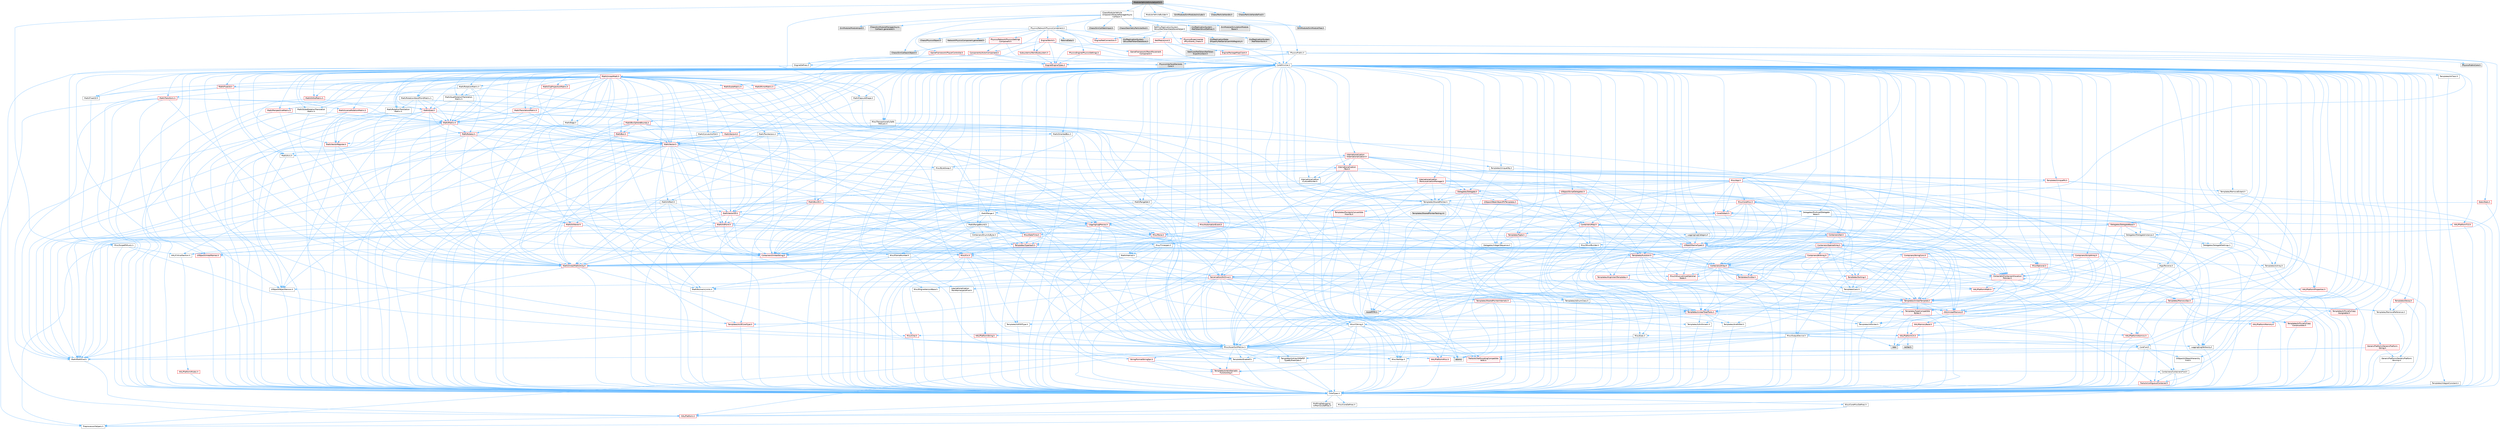 digraph "ModularVehicleSimulationCU.h"
{
 // INTERACTIVE_SVG=YES
 // LATEX_PDF_SIZE
  bgcolor="transparent";
  edge [fontname=Helvetica,fontsize=10,labelfontname=Helvetica,labelfontsize=10];
  node [fontname=Helvetica,fontsize=10,shape=box,height=0.2,width=0.4];
  Node1 [id="Node000001",label="ModularVehicleSimulationCU.h",height=0.2,width=0.4,color="gray40", fillcolor="grey60", style="filled", fontcolor="black",tooltip=" "];
  Node1 -> Node2 [id="edge1_Node000001_Node000002",color="steelblue1",style="solid",tooltip=" "];
  Node2 [id="Node000002",label="ChaosModularVehicle\l/ChaosSimModuleManagerAsync\lCallback.h",height=0.2,width=0.4,color="grey40", fillcolor="white", style="filled",URL="$d7/dd0/ChaosSimModuleManagerAsyncCallback_8h.html",tooltip=" "];
  Node2 -> Node3 [id="edge2_Node000002_Node000003",color="steelblue1",style="solid",tooltip=" "];
  Node3 [id="Node000003",label="CoreMinimal.h",height=0.2,width=0.4,color="grey40", fillcolor="white", style="filled",URL="$d7/d67/CoreMinimal_8h.html",tooltip=" "];
  Node3 -> Node4 [id="edge3_Node000003_Node000004",color="steelblue1",style="solid",tooltip=" "];
  Node4 [id="Node000004",label="CoreTypes.h",height=0.2,width=0.4,color="grey40", fillcolor="white", style="filled",URL="$dc/dec/CoreTypes_8h.html",tooltip=" "];
  Node4 -> Node5 [id="edge4_Node000004_Node000005",color="steelblue1",style="solid",tooltip=" "];
  Node5 [id="Node000005",label="HAL/Platform.h",height=0.2,width=0.4,color="red", fillcolor="#FFF0F0", style="filled",URL="$d9/dd0/Platform_8h.html",tooltip=" "];
  Node5 -> Node9 [id="edge5_Node000005_Node000009",color="steelblue1",style="solid",tooltip=" "];
  Node9 [id="Node000009",label="PreprocessorHelpers.h",height=0.2,width=0.4,color="grey40", fillcolor="white", style="filled",URL="$db/ddb/PreprocessorHelpers_8h.html",tooltip=" "];
  Node4 -> Node15 [id="edge6_Node000004_Node000015",color="steelblue1",style="solid",tooltip=" "];
  Node15 [id="Node000015",label="ProfilingDebugging\l/UMemoryDefines.h",height=0.2,width=0.4,color="grey40", fillcolor="white", style="filled",URL="$d2/da2/UMemoryDefines_8h.html",tooltip=" "];
  Node4 -> Node16 [id="edge7_Node000004_Node000016",color="steelblue1",style="solid",tooltip=" "];
  Node16 [id="Node000016",label="Misc/CoreMiscDefines.h",height=0.2,width=0.4,color="grey40", fillcolor="white", style="filled",URL="$da/d38/CoreMiscDefines_8h.html",tooltip=" "];
  Node16 -> Node5 [id="edge8_Node000016_Node000005",color="steelblue1",style="solid",tooltip=" "];
  Node16 -> Node9 [id="edge9_Node000016_Node000009",color="steelblue1",style="solid",tooltip=" "];
  Node4 -> Node17 [id="edge10_Node000004_Node000017",color="steelblue1",style="solid",tooltip=" "];
  Node17 [id="Node000017",label="Misc/CoreDefines.h",height=0.2,width=0.4,color="grey40", fillcolor="white", style="filled",URL="$d3/dd2/CoreDefines_8h.html",tooltip=" "];
  Node3 -> Node18 [id="edge11_Node000003_Node000018",color="steelblue1",style="solid",tooltip=" "];
  Node18 [id="Node000018",label="CoreFwd.h",height=0.2,width=0.4,color="grey40", fillcolor="white", style="filled",URL="$d1/d1e/CoreFwd_8h.html",tooltip=" "];
  Node18 -> Node4 [id="edge12_Node000018_Node000004",color="steelblue1",style="solid",tooltip=" "];
  Node18 -> Node19 [id="edge13_Node000018_Node000019",color="steelblue1",style="solid",tooltip=" "];
  Node19 [id="Node000019",label="Containers/ContainersFwd.h",height=0.2,width=0.4,color="grey40", fillcolor="white", style="filled",URL="$d4/d0a/ContainersFwd_8h.html",tooltip=" "];
  Node19 -> Node5 [id="edge14_Node000019_Node000005",color="steelblue1",style="solid",tooltip=" "];
  Node19 -> Node4 [id="edge15_Node000019_Node000004",color="steelblue1",style="solid",tooltip=" "];
  Node19 -> Node20 [id="edge16_Node000019_Node000020",color="steelblue1",style="solid",tooltip=" "];
  Node20 [id="Node000020",label="Traits/IsContiguousContainer.h",height=0.2,width=0.4,color="red", fillcolor="#FFF0F0", style="filled",URL="$d5/d3c/IsContiguousContainer_8h.html",tooltip=" "];
  Node20 -> Node4 [id="edge17_Node000020_Node000004",color="steelblue1",style="solid",tooltip=" "];
  Node18 -> Node23 [id="edge18_Node000018_Node000023",color="steelblue1",style="solid",tooltip=" "];
  Node23 [id="Node000023",label="Math/MathFwd.h",height=0.2,width=0.4,color="grey40", fillcolor="white", style="filled",URL="$d2/d10/MathFwd_8h.html",tooltip=" "];
  Node23 -> Node5 [id="edge19_Node000023_Node000005",color="steelblue1",style="solid",tooltip=" "];
  Node18 -> Node24 [id="edge20_Node000018_Node000024",color="steelblue1",style="solid",tooltip=" "];
  Node24 [id="Node000024",label="UObject/UObjectHierarchy\lFwd.h",height=0.2,width=0.4,color="grey40", fillcolor="white", style="filled",URL="$d3/d13/UObjectHierarchyFwd_8h.html",tooltip=" "];
  Node3 -> Node24 [id="edge21_Node000003_Node000024",color="steelblue1",style="solid",tooltip=" "];
  Node3 -> Node19 [id="edge22_Node000003_Node000019",color="steelblue1",style="solid",tooltip=" "];
  Node3 -> Node25 [id="edge23_Node000003_Node000025",color="steelblue1",style="solid",tooltip=" "];
  Node25 [id="Node000025",label="Misc/VarArgs.h",height=0.2,width=0.4,color="grey40", fillcolor="white", style="filled",URL="$d5/d6f/VarArgs_8h.html",tooltip=" "];
  Node25 -> Node4 [id="edge24_Node000025_Node000004",color="steelblue1",style="solid",tooltip=" "];
  Node3 -> Node26 [id="edge25_Node000003_Node000026",color="steelblue1",style="solid",tooltip=" "];
  Node26 [id="Node000026",label="Logging/LogVerbosity.h",height=0.2,width=0.4,color="grey40", fillcolor="white", style="filled",URL="$d2/d8f/LogVerbosity_8h.html",tooltip=" "];
  Node26 -> Node4 [id="edge26_Node000026_Node000004",color="steelblue1",style="solid",tooltip=" "];
  Node3 -> Node27 [id="edge27_Node000003_Node000027",color="steelblue1",style="solid",tooltip=" "];
  Node27 [id="Node000027",label="Misc/OutputDevice.h",height=0.2,width=0.4,color="grey40", fillcolor="white", style="filled",URL="$d7/d32/OutputDevice_8h.html",tooltip=" "];
  Node27 -> Node18 [id="edge28_Node000027_Node000018",color="steelblue1",style="solid",tooltip=" "];
  Node27 -> Node4 [id="edge29_Node000027_Node000004",color="steelblue1",style="solid",tooltip=" "];
  Node27 -> Node26 [id="edge30_Node000027_Node000026",color="steelblue1",style="solid",tooltip=" "];
  Node27 -> Node25 [id="edge31_Node000027_Node000025",color="steelblue1",style="solid",tooltip=" "];
  Node27 -> Node28 [id="edge32_Node000027_Node000028",color="steelblue1",style="solid",tooltip=" "];
  Node28 [id="Node000028",label="Templates/IsArrayOrRefOf\lTypeByPredicate.h",height=0.2,width=0.4,color="grey40", fillcolor="white", style="filled",URL="$d6/da1/IsArrayOrRefOfTypeByPredicate_8h.html",tooltip=" "];
  Node28 -> Node4 [id="edge33_Node000028_Node000004",color="steelblue1",style="solid",tooltip=" "];
  Node27 -> Node29 [id="edge34_Node000027_Node000029",color="steelblue1",style="solid",tooltip=" "];
  Node29 [id="Node000029",label="Templates/IsValidVariadic\lFunctionArg.h",height=0.2,width=0.4,color="red", fillcolor="#FFF0F0", style="filled",URL="$d0/dc8/IsValidVariadicFunctionArg_8h.html",tooltip=" "];
  Node29 -> Node4 [id="edge35_Node000029_Node000004",color="steelblue1",style="solid",tooltip=" "];
  Node27 -> Node31 [id="edge36_Node000027_Node000031",color="steelblue1",style="solid",tooltip=" "];
  Node31 [id="Node000031",label="Traits/IsCharEncodingCompatible\lWith.h",height=0.2,width=0.4,color="red", fillcolor="#FFF0F0", style="filled",URL="$df/dd1/IsCharEncodingCompatibleWith_8h.html",tooltip=" "];
  Node3 -> Node33 [id="edge37_Node000003_Node000033",color="steelblue1",style="solid",tooltip=" "];
  Node33 [id="Node000033",label="HAL/PlatformCrt.h",height=0.2,width=0.4,color="red", fillcolor="#FFF0F0", style="filled",URL="$d8/d75/PlatformCrt_8h.html",tooltip=" "];
  Node33 -> Node34 [id="edge38_Node000033_Node000034",color="steelblue1",style="solid",tooltip=" "];
  Node34 [id="Node000034",label="new",height=0.2,width=0.4,color="grey60", fillcolor="#E0E0E0", style="filled",tooltip=" "];
  Node33 -> Node35 [id="edge39_Node000033_Node000035",color="steelblue1",style="solid",tooltip=" "];
  Node35 [id="Node000035",label="wchar.h",height=0.2,width=0.4,color="grey60", fillcolor="#E0E0E0", style="filled",tooltip=" "];
  Node3 -> Node43 [id="edge40_Node000003_Node000043",color="steelblue1",style="solid",tooltip=" "];
  Node43 [id="Node000043",label="HAL/PlatformMisc.h",height=0.2,width=0.4,color="red", fillcolor="#FFF0F0", style="filled",URL="$d0/df5/PlatformMisc_8h.html",tooltip=" "];
  Node43 -> Node4 [id="edge41_Node000043_Node000004",color="steelblue1",style="solid",tooltip=" "];
  Node3 -> Node62 [id="edge42_Node000003_Node000062",color="steelblue1",style="solid",tooltip=" "];
  Node62 [id="Node000062",label="Misc/AssertionMacros.h",height=0.2,width=0.4,color="grey40", fillcolor="white", style="filled",URL="$d0/dfa/AssertionMacros_8h.html",tooltip=" "];
  Node62 -> Node4 [id="edge43_Node000062_Node000004",color="steelblue1",style="solid",tooltip=" "];
  Node62 -> Node5 [id="edge44_Node000062_Node000005",color="steelblue1",style="solid",tooltip=" "];
  Node62 -> Node43 [id="edge45_Node000062_Node000043",color="steelblue1",style="solid",tooltip=" "];
  Node62 -> Node9 [id="edge46_Node000062_Node000009",color="steelblue1",style="solid",tooltip=" "];
  Node62 -> Node63 [id="edge47_Node000062_Node000063",color="steelblue1",style="solid",tooltip=" "];
  Node63 [id="Node000063",label="Templates/EnableIf.h",height=0.2,width=0.4,color="grey40", fillcolor="white", style="filled",URL="$d7/d60/EnableIf_8h.html",tooltip=" "];
  Node63 -> Node4 [id="edge48_Node000063_Node000004",color="steelblue1",style="solid",tooltip=" "];
  Node62 -> Node28 [id="edge49_Node000062_Node000028",color="steelblue1",style="solid",tooltip=" "];
  Node62 -> Node29 [id="edge50_Node000062_Node000029",color="steelblue1",style="solid",tooltip=" "];
  Node62 -> Node31 [id="edge51_Node000062_Node000031",color="steelblue1",style="solid",tooltip=" "];
  Node62 -> Node25 [id="edge52_Node000062_Node000025",color="steelblue1",style="solid",tooltip=" "];
  Node62 -> Node64 [id="edge53_Node000062_Node000064",color="steelblue1",style="solid",tooltip=" "];
  Node64 [id="Node000064",label="String/FormatStringSan.h",height=0.2,width=0.4,color="red", fillcolor="#FFF0F0", style="filled",URL="$d3/d8b/FormatStringSan_8h.html",tooltip=" "];
  Node64 -> Node4 [id="edge54_Node000064_Node000004",color="steelblue1",style="solid",tooltip=" "];
  Node64 -> Node29 [id="edge55_Node000064_Node000029",color="steelblue1",style="solid",tooltip=" "];
  Node64 -> Node19 [id="edge56_Node000064_Node000019",color="steelblue1",style="solid",tooltip=" "];
  Node62 -> Node70 [id="edge57_Node000062_Node000070",color="steelblue1",style="solid",tooltip=" "];
  Node70 [id="Node000070",label="atomic",height=0.2,width=0.4,color="grey60", fillcolor="#E0E0E0", style="filled",tooltip=" "];
  Node3 -> Node71 [id="edge58_Node000003_Node000071",color="steelblue1",style="solid",tooltip=" "];
  Node71 [id="Node000071",label="Templates/IsPointer.h",height=0.2,width=0.4,color="grey40", fillcolor="white", style="filled",URL="$d7/d05/IsPointer_8h.html",tooltip=" "];
  Node71 -> Node4 [id="edge59_Node000071_Node000004",color="steelblue1",style="solid",tooltip=" "];
  Node3 -> Node72 [id="edge60_Node000003_Node000072",color="steelblue1",style="solid",tooltip=" "];
  Node72 [id="Node000072",label="HAL/PlatformMemory.h",height=0.2,width=0.4,color="red", fillcolor="#FFF0F0", style="filled",URL="$de/d68/PlatformMemory_8h.html",tooltip=" "];
  Node72 -> Node4 [id="edge61_Node000072_Node000004",color="steelblue1",style="solid",tooltip=" "];
  Node3 -> Node55 [id="edge62_Node000003_Node000055",color="steelblue1",style="solid",tooltip=" "];
  Node55 [id="Node000055",label="HAL/PlatformAtomics.h",height=0.2,width=0.4,color="red", fillcolor="#FFF0F0", style="filled",URL="$d3/d36/PlatformAtomics_8h.html",tooltip=" "];
  Node55 -> Node4 [id="edge63_Node000055_Node000004",color="steelblue1",style="solid",tooltip=" "];
  Node3 -> Node77 [id="edge64_Node000003_Node000077",color="steelblue1",style="solid",tooltip=" "];
  Node77 [id="Node000077",label="Misc/Exec.h",height=0.2,width=0.4,color="grey40", fillcolor="white", style="filled",URL="$de/ddb/Exec_8h.html",tooltip=" "];
  Node77 -> Node4 [id="edge65_Node000077_Node000004",color="steelblue1",style="solid",tooltip=" "];
  Node77 -> Node62 [id="edge66_Node000077_Node000062",color="steelblue1",style="solid",tooltip=" "];
  Node3 -> Node78 [id="edge67_Node000003_Node000078",color="steelblue1",style="solid",tooltip=" "];
  Node78 [id="Node000078",label="HAL/MemoryBase.h",height=0.2,width=0.4,color="red", fillcolor="#FFF0F0", style="filled",URL="$d6/d9f/MemoryBase_8h.html",tooltip=" "];
  Node78 -> Node4 [id="edge68_Node000078_Node000004",color="steelblue1",style="solid",tooltip=" "];
  Node78 -> Node55 [id="edge69_Node000078_Node000055",color="steelblue1",style="solid",tooltip=" "];
  Node78 -> Node33 [id="edge70_Node000078_Node000033",color="steelblue1",style="solid",tooltip=" "];
  Node78 -> Node77 [id="edge71_Node000078_Node000077",color="steelblue1",style="solid",tooltip=" "];
  Node78 -> Node27 [id="edge72_Node000078_Node000027",color="steelblue1",style="solid",tooltip=" "];
  Node3 -> Node88 [id="edge73_Node000003_Node000088",color="steelblue1",style="solid",tooltip=" "];
  Node88 [id="Node000088",label="HAL/UnrealMemory.h",height=0.2,width=0.4,color="red", fillcolor="#FFF0F0", style="filled",URL="$d9/d96/UnrealMemory_8h.html",tooltip=" "];
  Node88 -> Node4 [id="edge74_Node000088_Node000004",color="steelblue1",style="solid",tooltip=" "];
  Node88 -> Node78 [id="edge75_Node000088_Node000078",color="steelblue1",style="solid",tooltip=" "];
  Node88 -> Node72 [id="edge76_Node000088_Node000072",color="steelblue1",style="solid",tooltip=" "];
  Node88 -> Node71 [id="edge77_Node000088_Node000071",color="steelblue1",style="solid",tooltip=" "];
  Node3 -> Node90 [id="edge78_Node000003_Node000090",color="steelblue1",style="solid",tooltip=" "];
  Node90 [id="Node000090",label="Templates/IsArithmetic.h",height=0.2,width=0.4,color="grey40", fillcolor="white", style="filled",URL="$d2/d5d/IsArithmetic_8h.html",tooltip=" "];
  Node90 -> Node4 [id="edge79_Node000090_Node000004",color="steelblue1",style="solid",tooltip=" "];
  Node3 -> Node84 [id="edge80_Node000003_Node000084",color="steelblue1",style="solid",tooltip=" "];
  Node84 [id="Node000084",label="Templates/AndOrNot.h",height=0.2,width=0.4,color="grey40", fillcolor="white", style="filled",URL="$db/d0a/AndOrNot_8h.html",tooltip=" "];
  Node84 -> Node4 [id="edge81_Node000084_Node000004",color="steelblue1",style="solid",tooltip=" "];
  Node3 -> Node91 [id="edge82_Node000003_Node000091",color="steelblue1",style="solid",tooltip=" "];
  Node91 [id="Node000091",label="Templates/IsPODType.h",height=0.2,width=0.4,color="grey40", fillcolor="white", style="filled",URL="$d7/db1/IsPODType_8h.html",tooltip=" "];
  Node91 -> Node4 [id="edge83_Node000091_Node000004",color="steelblue1",style="solid",tooltip=" "];
  Node3 -> Node92 [id="edge84_Node000003_Node000092",color="steelblue1",style="solid",tooltip=" "];
  Node92 [id="Node000092",label="Templates/IsUECoreType.h",height=0.2,width=0.4,color="red", fillcolor="#FFF0F0", style="filled",URL="$d1/db8/IsUECoreType_8h.html",tooltip=" "];
  Node92 -> Node4 [id="edge85_Node000092_Node000004",color="steelblue1",style="solid",tooltip=" "];
  Node3 -> Node85 [id="edge86_Node000003_Node000085",color="steelblue1",style="solid",tooltip=" "];
  Node85 [id="Node000085",label="Templates/IsTriviallyCopy\lConstructible.h",height=0.2,width=0.4,color="red", fillcolor="#FFF0F0", style="filled",URL="$d3/d78/IsTriviallyCopyConstructible_8h.html",tooltip=" "];
  Node85 -> Node4 [id="edge87_Node000085_Node000004",color="steelblue1",style="solid",tooltip=" "];
  Node3 -> Node93 [id="edge88_Node000003_Node000093",color="steelblue1",style="solid",tooltip=" "];
  Node93 [id="Node000093",label="Templates/UnrealTypeTraits.h",height=0.2,width=0.4,color="red", fillcolor="#FFF0F0", style="filled",URL="$d2/d2d/UnrealTypeTraits_8h.html",tooltip=" "];
  Node93 -> Node4 [id="edge89_Node000093_Node000004",color="steelblue1",style="solid",tooltip=" "];
  Node93 -> Node71 [id="edge90_Node000093_Node000071",color="steelblue1",style="solid",tooltip=" "];
  Node93 -> Node62 [id="edge91_Node000093_Node000062",color="steelblue1",style="solid",tooltip=" "];
  Node93 -> Node84 [id="edge92_Node000093_Node000084",color="steelblue1",style="solid",tooltip=" "];
  Node93 -> Node63 [id="edge93_Node000093_Node000063",color="steelblue1",style="solid",tooltip=" "];
  Node93 -> Node90 [id="edge94_Node000093_Node000090",color="steelblue1",style="solid",tooltip=" "];
  Node93 -> Node91 [id="edge95_Node000093_Node000091",color="steelblue1",style="solid",tooltip=" "];
  Node93 -> Node92 [id="edge96_Node000093_Node000092",color="steelblue1",style="solid",tooltip=" "];
  Node93 -> Node85 [id="edge97_Node000093_Node000085",color="steelblue1",style="solid",tooltip=" "];
  Node3 -> Node63 [id="edge98_Node000003_Node000063",color="steelblue1",style="solid",tooltip=" "];
  Node3 -> Node95 [id="edge99_Node000003_Node000095",color="steelblue1",style="solid",tooltip=" "];
  Node95 [id="Node000095",label="Templates/RemoveReference.h",height=0.2,width=0.4,color="grey40", fillcolor="white", style="filled",URL="$da/dbe/RemoveReference_8h.html",tooltip=" "];
  Node95 -> Node4 [id="edge100_Node000095_Node000004",color="steelblue1",style="solid",tooltip=" "];
  Node3 -> Node96 [id="edge101_Node000003_Node000096",color="steelblue1",style="solid",tooltip=" "];
  Node96 [id="Node000096",label="Templates/IntegralConstant.h",height=0.2,width=0.4,color="grey40", fillcolor="white", style="filled",URL="$db/d1b/IntegralConstant_8h.html",tooltip=" "];
  Node96 -> Node4 [id="edge102_Node000096_Node000004",color="steelblue1",style="solid",tooltip=" "];
  Node3 -> Node97 [id="edge103_Node000003_Node000097",color="steelblue1",style="solid",tooltip=" "];
  Node97 [id="Node000097",label="Templates/IsClass.h",height=0.2,width=0.4,color="grey40", fillcolor="white", style="filled",URL="$db/dcb/IsClass_8h.html",tooltip=" "];
  Node97 -> Node4 [id="edge104_Node000097_Node000004",color="steelblue1",style="solid",tooltip=" "];
  Node3 -> Node98 [id="edge105_Node000003_Node000098",color="steelblue1",style="solid",tooltip=" "];
  Node98 [id="Node000098",label="Templates/TypeCompatible\lBytes.h",height=0.2,width=0.4,color="red", fillcolor="#FFF0F0", style="filled",URL="$df/d0a/TypeCompatibleBytes_8h.html",tooltip=" "];
  Node98 -> Node4 [id="edge106_Node000098_Node000004",color="steelblue1",style="solid",tooltip=" "];
  Node98 -> Node34 [id="edge107_Node000098_Node000034",color="steelblue1",style="solid",tooltip=" "];
  Node3 -> Node20 [id="edge108_Node000003_Node000020",color="steelblue1",style="solid",tooltip=" "];
  Node3 -> Node99 [id="edge109_Node000003_Node000099",color="steelblue1",style="solid",tooltip=" "];
  Node99 [id="Node000099",label="Templates/UnrealTemplate.h",height=0.2,width=0.4,color="red", fillcolor="#FFF0F0", style="filled",URL="$d4/d24/UnrealTemplate_8h.html",tooltip=" "];
  Node99 -> Node4 [id="edge110_Node000099_Node000004",color="steelblue1",style="solid",tooltip=" "];
  Node99 -> Node71 [id="edge111_Node000099_Node000071",color="steelblue1",style="solid",tooltip=" "];
  Node99 -> Node88 [id="edge112_Node000099_Node000088",color="steelblue1",style="solid",tooltip=" "];
  Node99 -> Node93 [id="edge113_Node000099_Node000093",color="steelblue1",style="solid",tooltip=" "];
  Node99 -> Node95 [id="edge114_Node000099_Node000095",color="steelblue1",style="solid",tooltip=" "];
  Node99 -> Node98 [id="edge115_Node000099_Node000098",color="steelblue1",style="solid",tooltip=" "];
  Node99 -> Node20 [id="edge116_Node000099_Node000020",color="steelblue1",style="solid",tooltip=" "];
  Node3 -> Node48 [id="edge117_Node000003_Node000048",color="steelblue1",style="solid",tooltip=" "];
  Node48 [id="Node000048",label="Math/NumericLimits.h",height=0.2,width=0.4,color="grey40", fillcolor="white", style="filled",URL="$df/d1b/NumericLimits_8h.html",tooltip=" "];
  Node48 -> Node4 [id="edge118_Node000048_Node000004",color="steelblue1",style="solid",tooltip=" "];
  Node3 -> Node103 [id="edge119_Node000003_Node000103",color="steelblue1",style="solid",tooltip=" "];
  Node103 [id="Node000103",label="HAL/PlatformMath.h",height=0.2,width=0.4,color="red", fillcolor="#FFF0F0", style="filled",URL="$dc/d53/PlatformMath_8h.html",tooltip=" "];
  Node103 -> Node4 [id="edge120_Node000103_Node000004",color="steelblue1",style="solid",tooltip=" "];
  Node3 -> Node86 [id="edge121_Node000003_Node000086",color="steelblue1",style="solid",tooltip=" "];
  Node86 [id="Node000086",label="Templates/IsTriviallyCopy\lAssignable.h",height=0.2,width=0.4,color="red", fillcolor="#FFF0F0", style="filled",URL="$d2/df2/IsTriviallyCopyAssignable_8h.html",tooltip=" "];
  Node86 -> Node4 [id="edge122_Node000086_Node000004",color="steelblue1",style="solid",tooltip=" "];
  Node3 -> Node111 [id="edge123_Node000003_Node000111",color="steelblue1",style="solid",tooltip=" "];
  Node111 [id="Node000111",label="Templates/MemoryOps.h",height=0.2,width=0.4,color="red", fillcolor="#FFF0F0", style="filled",URL="$db/dea/MemoryOps_8h.html",tooltip=" "];
  Node111 -> Node4 [id="edge124_Node000111_Node000004",color="steelblue1",style="solid",tooltip=" "];
  Node111 -> Node88 [id="edge125_Node000111_Node000088",color="steelblue1",style="solid",tooltip=" "];
  Node111 -> Node86 [id="edge126_Node000111_Node000086",color="steelblue1",style="solid",tooltip=" "];
  Node111 -> Node85 [id="edge127_Node000111_Node000085",color="steelblue1",style="solid",tooltip=" "];
  Node111 -> Node93 [id="edge128_Node000111_Node000093",color="steelblue1",style="solid",tooltip=" "];
  Node111 -> Node34 [id="edge129_Node000111_Node000034",color="steelblue1",style="solid",tooltip=" "];
  Node3 -> Node112 [id="edge130_Node000003_Node000112",color="steelblue1",style="solid",tooltip=" "];
  Node112 [id="Node000112",label="Containers/ContainerAllocation\lPolicies.h",height=0.2,width=0.4,color="red", fillcolor="#FFF0F0", style="filled",URL="$d7/dff/ContainerAllocationPolicies_8h.html",tooltip=" "];
  Node112 -> Node4 [id="edge131_Node000112_Node000004",color="steelblue1",style="solid",tooltip=" "];
  Node112 -> Node112 [id="edge132_Node000112_Node000112",color="steelblue1",style="solid",tooltip=" "];
  Node112 -> Node103 [id="edge133_Node000112_Node000103",color="steelblue1",style="solid",tooltip=" "];
  Node112 -> Node88 [id="edge134_Node000112_Node000088",color="steelblue1",style="solid",tooltip=" "];
  Node112 -> Node48 [id="edge135_Node000112_Node000048",color="steelblue1",style="solid",tooltip=" "];
  Node112 -> Node62 [id="edge136_Node000112_Node000062",color="steelblue1",style="solid",tooltip=" "];
  Node112 -> Node111 [id="edge137_Node000112_Node000111",color="steelblue1",style="solid",tooltip=" "];
  Node112 -> Node98 [id="edge138_Node000112_Node000098",color="steelblue1",style="solid",tooltip=" "];
  Node3 -> Node115 [id="edge139_Node000003_Node000115",color="steelblue1",style="solid",tooltip=" "];
  Node115 [id="Node000115",label="Templates/IsEnumClass.h",height=0.2,width=0.4,color="grey40", fillcolor="white", style="filled",URL="$d7/d15/IsEnumClass_8h.html",tooltip=" "];
  Node115 -> Node4 [id="edge140_Node000115_Node000004",color="steelblue1",style="solid",tooltip=" "];
  Node115 -> Node84 [id="edge141_Node000115_Node000084",color="steelblue1",style="solid",tooltip=" "];
  Node3 -> Node116 [id="edge142_Node000003_Node000116",color="steelblue1",style="solid",tooltip=" "];
  Node116 [id="Node000116",label="HAL/PlatformProperties.h",height=0.2,width=0.4,color="red", fillcolor="#FFF0F0", style="filled",URL="$d9/db0/PlatformProperties_8h.html",tooltip=" "];
  Node116 -> Node4 [id="edge143_Node000116_Node000004",color="steelblue1",style="solid",tooltip=" "];
  Node3 -> Node119 [id="edge144_Node000003_Node000119",color="steelblue1",style="solid",tooltip=" "];
  Node119 [id="Node000119",label="Misc/EngineVersionBase.h",height=0.2,width=0.4,color="grey40", fillcolor="white", style="filled",URL="$d5/d2b/EngineVersionBase_8h.html",tooltip=" "];
  Node119 -> Node4 [id="edge145_Node000119_Node000004",color="steelblue1",style="solid",tooltip=" "];
  Node3 -> Node120 [id="edge146_Node000003_Node000120",color="steelblue1",style="solid",tooltip=" "];
  Node120 [id="Node000120",label="Internationalization\l/TextNamespaceFwd.h",height=0.2,width=0.4,color="grey40", fillcolor="white", style="filled",URL="$d8/d97/TextNamespaceFwd_8h.html",tooltip=" "];
  Node120 -> Node4 [id="edge147_Node000120_Node000004",color="steelblue1",style="solid",tooltip=" "];
  Node3 -> Node121 [id="edge148_Node000003_Node000121",color="steelblue1",style="solid",tooltip=" "];
  Node121 [id="Node000121",label="Serialization/Archive.h",height=0.2,width=0.4,color="red", fillcolor="#FFF0F0", style="filled",URL="$d7/d3b/Archive_8h.html",tooltip=" "];
  Node121 -> Node18 [id="edge149_Node000121_Node000018",color="steelblue1",style="solid",tooltip=" "];
  Node121 -> Node4 [id="edge150_Node000121_Node000004",color="steelblue1",style="solid",tooltip=" "];
  Node121 -> Node116 [id="edge151_Node000121_Node000116",color="steelblue1",style="solid",tooltip=" "];
  Node121 -> Node120 [id="edge152_Node000121_Node000120",color="steelblue1",style="solid",tooltip=" "];
  Node121 -> Node23 [id="edge153_Node000121_Node000023",color="steelblue1",style="solid",tooltip=" "];
  Node121 -> Node62 [id="edge154_Node000121_Node000062",color="steelblue1",style="solid",tooltip=" "];
  Node121 -> Node119 [id="edge155_Node000121_Node000119",color="steelblue1",style="solid",tooltip=" "];
  Node121 -> Node25 [id="edge156_Node000121_Node000025",color="steelblue1",style="solid",tooltip=" "];
  Node121 -> Node63 [id="edge157_Node000121_Node000063",color="steelblue1",style="solid",tooltip=" "];
  Node121 -> Node28 [id="edge158_Node000121_Node000028",color="steelblue1",style="solid",tooltip=" "];
  Node121 -> Node115 [id="edge159_Node000121_Node000115",color="steelblue1",style="solid",tooltip=" "];
  Node121 -> Node29 [id="edge160_Node000121_Node000029",color="steelblue1",style="solid",tooltip=" "];
  Node121 -> Node99 [id="edge161_Node000121_Node000099",color="steelblue1",style="solid",tooltip=" "];
  Node121 -> Node31 [id="edge162_Node000121_Node000031",color="steelblue1",style="solid",tooltip=" "];
  Node121 -> Node124 [id="edge163_Node000121_Node000124",color="steelblue1",style="solid",tooltip=" "];
  Node124 [id="Node000124",label="UObject/ObjectVersion.h",height=0.2,width=0.4,color="grey40", fillcolor="white", style="filled",URL="$da/d63/ObjectVersion_8h.html",tooltip=" "];
  Node124 -> Node4 [id="edge164_Node000124_Node000004",color="steelblue1",style="solid",tooltip=" "];
  Node3 -> Node125 [id="edge165_Node000003_Node000125",color="steelblue1",style="solid",tooltip=" "];
  Node125 [id="Node000125",label="Templates/Less.h",height=0.2,width=0.4,color="grey40", fillcolor="white", style="filled",URL="$de/dc8/Less_8h.html",tooltip=" "];
  Node125 -> Node4 [id="edge166_Node000125_Node000004",color="steelblue1",style="solid",tooltip=" "];
  Node125 -> Node99 [id="edge167_Node000125_Node000099",color="steelblue1",style="solid",tooltip=" "];
  Node3 -> Node126 [id="edge168_Node000003_Node000126",color="steelblue1",style="solid",tooltip=" "];
  Node126 [id="Node000126",label="Templates/Sorting.h",height=0.2,width=0.4,color="red", fillcolor="#FFF0F0", style="filled",URL="$d3/d9e/Sorting_8h.html",tooltip=" "];
  Node126 -> Node4 [id="edge169_Node000126_Node000004",color="steelblue1",style="solid",tooltip=" "];
  Node126 -> Node103 [id="edge170_Node000126_Node000103",color="steelblue1",style="solid",tooltip=" "];
  Node126 -> Node125 [id="edge171_Node000126_Node000125",color="steelblue1",style="solid",tooltip=" "];
  Node3 -> Node137 [id="edge172_Node000003_Node000137",color="steelblue1",style="solid",tooltip=" "];
  Node137 [id="Node000137",label="Misc/Char.h",height=0.2,width=0.4,color="red", fillcolor="#FFF0F0", style="filled",URL="$d0/d58/Char_8h.html",tooltip=" "];
  Node137 -> Node4 [id="edge173_Node000137_Node000004",color="steelblue1",style="solid",tooltip=" "];
  Node3 -> Node140 [id="edge174_Node000003_Node000140",color="steelblue1",style="solid",tooltip=" "];
  Node140 [id="Node000140",label="GenericPlatform/GenericPlatform\lStricmp.h",height=0.2,width=0.4,color="grey40", fillcolor="white", style="filled",URL="$d2/d86/GenericPlatformStricmp_8h.html",tooltip=" "];
  Node140 -> Node4 [id="edge175_Node000140_Node000004",color="steelblue1",style="solid",tooltip=" "];
  Node3 -> Node141 [id="edge176_Node000003_Node000141",color="steelblue1",style="solid",tooltip=" "];
  Node141 [id="Node000141",label="GenericPlatform/GenericPlatform\lString.h",height=0.2,width=0.4,color="red", fillcolor="#FFF0F0", style="filled",URL="$dd/d20/GenericPlatformString_8h.html",tooltip=" "];
  Node141 -> Node4 [id="edge177_Node000141_Node000004",color="steelblue1",style="solid",tooltip=" "];
  Node141 -> Node140 [id="edge178_Node000141_Node000140",color="steelblue1",style="solid",tooltip=" "];
  Node141 -> Node63 [id="edge179_Node000141_Node000063",color="steelblue1",style="solid",tooltip=" "];
  Node141 -> Node31 [id="edge180_Node000141_Node000031",color="steelblue1",style="solid",tooltip=" "];
  Node3 -> Node74 [id="edge181_Node000003_Node000074",color="steelblue1",style="solid",tooltip=" "];
  Node74 [id="Node000074",label="HAL/PlatformString.h",height=0.2,width=0.4,color="red", fillcolor="#FFF0F0", style="filled",URL="$db/db5/PlatformString_8h.html",tooltip=" "];
  Node74 -> Node4 [id="edge182_Node000074_Node000004",color="steelblue1",style="solid",tooltip=" "];
  Node3 -> Node144 [id="edge183_Node000003_Node000144",color="steelblue1",style="solid",tooltip=" "];
  Node144 [id="Node000144",label="Misc/CString.h",height=0.2,width=0.4,color="grey40", fillcolor="white", style="filled",URL="$d2/d49/CString_8h.html",tooltip=" "];
  Node144 -> Node4 [id="edge184_Node000144_Node000004",color="steelblue1",style="solid",tooltip=" "];
  Node144 -> Node33 [id="edge185_Node000144_Node000033",color="steelblue1",style="solid",tooltip=" "];
  Node144 -> Node74 [id="edge186_Node000144_Node000074",color="steelblue1",style="solid",tooltip=" "];
  Node144 -> Node62 [id="edge187_Node000144_Node000062",color="steelblue1",style="solid",tooltip=" "];
  Node144 -> Node137 [id="edge188_Node000144_Node000137",color="steelblue1",style="solid",tooltip=" "];
  Node144 -> Node25 [id="edge189_Node000144_Node000025",color="steelblue1",style="solid",tooltip=" "];
  Node144 -> Node28 [id="edge190_Node000144_Node000028",color="steelblue1",style="solid",tooltip=" "];
  Node144 -> Node29 [id="edge191_Node000144_Node000029",color="steelblue1",style="solid",tooltip=" "];
  Node144 -> Node31 [id="edge192_Node000144_Node000031",color="steelblue1",style="solid",tooltip=" "];
  Node3 -> Node145 [id="edge193_Node000003_Node000145",color="steelblue1",style="solid",tooltip=" "];
  Node145 [id="Node000145",label="Misc/Crc.h",height=0.2,width=0.4,color="red", fillcolor="#FFF0F0", style="filled",URL="$d4/dd2/Crc_8h.html",tooltip=" "];
  Node145 -> Node4 [id="edge194_Node000145_Node000004",color="steelblue1",style="solid",tooltip=" "];
  Node145 -> Node74 [id="edge195_Node000145_Node000074",color="steelblue1",style="solid",tooltip=" "];
  Node145 -> Node62 [id="edge196_Node000145_Node000062",color="steelblue1",style="solid",tooltip=" "];
  Node145 -> Node144 [id="edge197_Node000145_Node000144",color="steelblue1",style="solid",tooltip=" "];
  Node145 -> Node137 [id="edge198_Node000145_Node000137",color="steelblue1",style="solid",tooltip=" "];
  Node145 -> Node93 [id="edge199_Node000145_Node000093",color="steelblue1",style="solid",tooltip=" "];
  Node3 -> Node136 [id="edge200_Node000003_Node000136",color="steelblue1",style="solid",tooltip=" "];
  Node136 [id="Node000136",label="Math/UnrealMathUtility.h",height=0.2,width=0.4,color="red", fillcolor="#FFF0F0", style="filled",URL="$db/db8/UnrealMathUtility_8h.html",tooltip=" "];
  Node136 -> Node4 [id="edge201_Node000136_Node000004",color="steelblue1",style="solid",tooltip=" "];
  Node136 -> Node62 [id="edge202_Node000136_Node000062",color="steelblue1",style="solid",tooltip=" "];
  Node136 -> Node103 [id="edge203_Node000136_Node000103",color="steelblue1",style="solid",tooltip=" "];
  Node136 -> Node23 [id="edge204_Node000136_Node000023",color="steelblue1",style="solid",tooltip=" "];
  Node3 -> Node146 [id="edge205_Node000003_Node000146",color="steelblue1",style="solid",tooltip=" "];
  Node146 [id="Node000146",label="Containers/UnrealString.h",height=0.2,width=0.4,color="red", fillcolor="#FFF0F0", style="filled",URL="$d5/dba/UnrealString_8h.html",tooltip=" "];
  Node3 -> Node150 [id="edge206_Node000003_Node000150",color="steelblue1",style="solid",tooltip=" "];
  Node150 [id="Node000150",label="Containers/Array.h",height=0.2,width=0.4,color="red", fillcolor="#FFF0F0", style="filled",URL="$df/dd0/Array_8h.html",tooltip=" "];
  Node150 -> Node4 [id="edge207_Node000150_Node000004",color="steelblue1",style="solid",tooltip=" "];
  Node150 -> Node62 [id="edge208_Node000150_Node000062",color="steelblue1",style="solid",tooltip=" "];
  Node150 -> Node151 [id="edge209_Node000150_Node000151",color="steelblue1",style="solid",tooltip=" "];
  Node151 [id="Node000151",label="Misc/IntrusiveUnsetOptional\lState.h",height=0.2,width=0.4,color="red", fillcolor="#FFF0F0", style="filled",URL="$d2/d0a/IntrusiveUnsetOptionalState_8h.html",tooltip=" "];
  Node150 -> Node88 [id="edge210_Node000150_Node000088",color="steelblue1",style="solid",tooltip=" "];
  Node150 -> Node93 [id="edge211_Node000150_Node000093",color="steelblue1",style="solid",tooltip=" "];
  Node150 -> Node99 [id="edge212_Node000150_Node000099",color="steelblue1",style="solid",tooltip=" "];
  Node150 -> Node112 [id="edge213_Node000150_Node000112",color="steelblue1",style="solid",tooltip=" "];
  Node150 -> Node121 [id="edge214_Node000150_Node000121",color="steelblue1",style="solid",tooltip=" "];
  Node150 -> Node129 [id="edge215_Node000150_Node000129",color="steelblue1",style="solid",tooltip=" "];
  Node129 [id="Node000129",label="Templates/Invoke.h",height=0.2,width=0.4,color="red", fillcolor="#FFF0F0", style="filled",URL="$d7/deb/Invoke_8h.html",tooltip=" "];
  Node129 -> Node4 [id="edge216_Node000129_Node000004",color="steelblue1",style="solid",tooltip=" "];
  Node129 -> Node99 [id="edge217_Node000129_Node000099",color="steelblue1",style="solid",tooltip=" "];
  Node150 -> Node125 [id="edge218_Node000150_Node000125",color="steelblue1",style="solid",tooltip=" "];
  Node150 -> Node126 [id="edge219_Node000150_Node000126",color="steelblue1",style="solid",tooltip=" "];
  Node150 -> Node173 [id="edge220_Node000150_Node000173",color="steelblue1",style="solid",tooltip=" "];
  Node173 [id="Node000173",label="Templates/AlignmentTemplates.h",height=0.2,width=0.4,color="red", fillcolor="#FFF0F0", style="filled",URL="$dd/d32/AlignmentTemplates_8h.html",tooltip=" "];
  Node173 -> Node4 [id="edge221_Node000173_Node000004",color="steelblue1",style="solid",tooltip=" "];
  Node173 -> Node71 [id="edge222_Node000173_Node000071",color="steelblue1",style="solid",tooltip=" "];
  Node3 -> Node174 [id="edge223_Node000003_Node000174",color="steelblue1",style="solid",tooltip=" "];
  Node174 [id="Node000174",label="Misc/FrameNumber.h",height=0.2,width=0.4,color="grey40", fillcolor="white", style="filled",URL="$dd/dbd/FrameNumber_8h.html",tooltip=" "];
  Node174 -> Node4 [id="edge224_Node000174_Node000004",color="steelblue1",style="solid",tooltip=" "];
  Node174 -> Node48 [id="edge225_Node000174_Node000048",color="steelblue1",style="solid",tooltip=" "];
  Node174 -> Node136 [id="edge226_Node000174_Node000136",color="steelblue1",style="solid",tooltip=" "];
  Node174 -> Node63 [id="edge227_Node000174_Node000063",color="steelblue1",style="solid",tooltip=" "];
  Node174 -> Node93 [id="edge228_Node000174_Node000093",color="steelblue1",style="solid",tooltip=" "];
  Node3 -> Node175 [id="edge229_Node000003_Node000175",color="steelblue1",style="solid",tooltip=" "];
  Node175 [id="Node000175",label="Misc/Timespan.h",height=0.2,width=0.4,color="grey40", fillcolor="white", style="filled",URL="$da/dd9/Timespan_8h.html",tooltip=" "];
  Node175 -> Node4 [id="edge230_Node000175_Node000004",color="steelblue1",style="solid",tooltip=" "];
  Node175 -> Node176 [id="edge231_Node000175_Node000176",color="steelblue1",style="solid",tooltip=" "];
  Node176 [id="Node000176",label="Math/Interval.h",height=0.2,width=0.4,color="grey40", fillcolor="white", style="filled",URL="$d1/d55/Interval_8h.html",tooltip=" "];
  Node176 -> Node4 [id="edge232_Node000176_Node000004",color="steelblue1",style="solid",tooltip=" "];
  Node176 -> Node90 [id="edge233_Node000176_Node000090",color="steelblue1",style="solid",tooltip=" "];
  Node176 -> Node93 [id="edge234_Node000176_Node000093",color="steelblue1",style="solid",tooltip=" "];
  Node176 -> Node48 [id="edge235_Node000176_Node000048",color="steelblue1",style="solid",tooltip=" "];
  Node176 -> Node136 [id="edge236_Node000176_Node000136",color="steelblue1",style="solid",tooltip=" "];
  Node175 -> Node136 [id="edge237_Node000175_Node000136",color="steelblue1",style="solid",tooltip=" "];
  Node175 -> Node62 [id="edge238_Node000175_Node000062",color="steelblue1",style="solid",tooltip=" "];
  Node3 -> Node177 [id="edge239_Node000003_Node000177",color="steelblue1",style="solid",tooltip=" "];
  Node177 [id="Node000177",label="Containers/StringConv.h",height=0.2,width=0.4,color="red", fillcolor="#FFF0F0", style="filled",URL="$d3/ddf/StringConv_8h.html",tooltip=" "];
  Node177 -> Node4 [id="edge240_Node000177_Node000004",color="steelblue1",style="solid",tooltip=" "];
  Node177 -> Node62 [id="edge241_Node000177_Node000062",color="steelblue1",style="solid",tooltip=" "];
  Node177 -> Node112 [id="edge242_Node000177_Node000112",color="steelblue1",style="solid",tooltip=" "];
  Node177 -> Node150 [id="edge243_Node000177_Node000150",color="steelblue1",style="solid",tooltip=" "];
  Node177 -> Node144 [id="edge244_Node000177_Node000144",color="steelblue1",style="solid",tooltip=" "];
  Node177 -> Node178 [id="edge245_Node000177_Node000178",color="steelblue1",style="solid",tooltip=" "];
  Node178 [id="Node000178",label="Templates/IsArray.h",height=0.2,width=0.4,color="grey40", fillcolor="white", style="filled",URL="$d8/d8d/IsArray_8h.html",tooltip=" "];
  Node178 -> Node4 [id="edge246_Node000178_Node000004",color="steelblue1",style="solid",tooltip=" "];
  Node177 -> Node99 [id="edge247_Node000177_Node000099",color="steelblue1",style="solid",tooltip=" "];
  Node177 -> Node93 [id="edge248_Node000177_Node000093",color="steelblue1",style="solid",tooltip=" "];
  Node177 -> Node31 [id="edge249_Node000177_Node000031",color="steelblue1",style="solid",tooltip=" "];
  Node177 -> Node20 [id="edge250_Node000177_Node000020",color="steelblue1",style="solid",tooltip=" "];
  Node3 -> Node179 [id="edge251_Node000003_Node000179",color="steelblue1",style="solid",tooltip=" "];
  Node179 [id="Node000179",label="UObject/UnrealNames.h",height=0.2,width=0.4,color="red", fillcolor="#FFF0F0", style="filled",URL="$d8/db1/UnrealNames_8h.html",tooltip=" "];
  Node179 -> Node4 [id="edge252_Node000179_Node000004",color="steelblue1",style="solid",tooltip=" "];
  Node3 -> Node181 [id="edge253_Node000003_Node000181",color="steelblue1",style="solid",tooltip=" "];
  Node181 [id="Node000181",label="UObject/NameTypes.h",height=0.2,width=0.4,color="red", fillcolor="#FFF0F0", style="filled",URL="$d6/d35/NameTypes_8h.html",tooltip=" "];
  Node181 -> Node4 [id="edge254_Node000181_Node000004",color="steelblue1",style="solid",tooltip=" "];
  Node181 -> Node62 [id="edge255_Node000181_Node000062",color="steelblue1",style="solid",tooltip=" "];
  Node181 -> Node88 [id="edge256_Node000181_Node000088",color="steelblue1",style="solid",tooltip=" "];
  Node181 -> Node93 [id="edge257_Node000181_Node000093",color="steelblue1",style="solid",tooltip=" "];
  Node181 -> Node99 [id="edge258_Node000181_Node000099",color="steelblue1",style="solid",tooltip=" "];
  Node181 -> Node146 [id="edge259_Node000181_Node000146",color="steelblue1",style="solid",tooltip=" "];
  Node181 -> Node182 [id="edge260_Node000181_Node000182",color="steelblue1",style="solid",tooltip=" "];
  Node182 [id="Node000182",label="HAL/CriticalSection.h",height=0.2,width=0.4,color="grey40", fillcolor="white", style="filled",URL="$d6/d90/CriticalSection_8h.html",tooltip=" "];
  Node182 -> Node183 [id="edge261_Node000182_Node000183",color="steelblue1",style="solid",tooltip=" "];
  Node183 [id="Node000183",label="HAL/PlatformMutex.h",height=0.2,width=0.4,color="red", fillcolor="#FFF0F0", style="filled",URL="$d9/d0b/PlatformMutex_8h.html",tooltip=" "];
  Node183 -> Node4 [id="edge262_Node000183_Node000004",color="steelblue1",style="solid",tooltip=" "];
  Node181 -> Node177 [id="edge263_Node000181_Node000177",color="steelblue1",style="solid",tooltip=" "];
  Node181 -> Node179 [id="edge264_Node000181_Node000179",color="steelblue1",style="solid",tooltip=" "];
  Node181 -> Node151 [id="edge265_Node000181_Node000151",color="steelblue1",style="solid",tooltip=" "];
  Node3 -> Node189 [id="edge266_Node000003_Node000189",color="steelblue1",style="solid",tooltip=" "];
  Node189 [id="Node000189",label="Misc/Parse.h",height=0.2,width=0.4,color="red", fillcolor="#FFF0F0", style="filled",URL="$dc/d71/Parse_8h.html",tooltip=" "];
  Node189 -> Node146 [id="edge267_Node000189_Node000146",color="steelblue1",style="solid",tooltip=" "];
  Node189 -> Node4 [id="edge268_Node000189_Node000004",color="steelblue1",style="solid",tooltip=" "];
  Node189 -> Node33 [id="edge269_Node000189_Node000033",color="steelblue1",style="solid",tooltip=" "];
  Node189 -> Node190 [id="edge270_Node000189_Node000190",color="steelblue1",style="solid",tooltip=" "];
  Node190 [id="Node000190",label="Templates/Function.h",height=0.2,width=0.4,color="red", fillcolor="#FFF0F0", style="filled",URL="$df/df5/Function_8h.html",tooltip=" "];
  Node190 -> Node4 [id="edge271_Node000190_Node000004",color="steelblue1",style="solid",tooltip=" "];
  Node190 -> Node62 [id="edge272_Node000190_Node000062",color="steelblue1",style="solid",tooltip=" "];
  Node190 -> Node151 [id="edge273_Node000190_Node000151",color="steelblue1",style="solid",tooltip=" "];
  Node190 -> Node88 [id="edge274_Node000190_Node000088",color="steelblue1",style="solid",tooltip=" "];
  Node190 -> Node93 [id="edge275_Node000190_Node000093",color="steelblue1",style="solid",tooltip=" "];
  Node190 -> Node129 [id="edge276_Node000190_Node000129",color="steelblue1",style="solid",tooltip=" "];
  Node190 -> Node99 [id="edge277_Node000190_Node000099",color="steelblue1",style="solid",tooltip=" "];
  Node190 -> Node136 [id="edge278_Node000190_Node000136",color="steelblue1",style="solid",tooltip=" "];
  Node190 -> Node34 [id="edge279_Node000190_Node000034",color="steelblue1",style="solid",tooltip=" "];
  Node3 -> Node173 [id="edge280_Node000003_Node000173",color="steelblue1",style="solid",tooltip=" "];
  Node3 -> Node192 [id="edge281_Node000003_Node000192",color="steelblue1",style="solid",tooltip=" "];
  Node192 [id="Node000192",label="Misc/StructBuilder.h",height=0.2,width=0.4,color="grey40", fillcolor="white", style="filled",URL="$d9/db3/StructBuilder_8h.html",tooltip=" "];
  Node192 -> Node4 [id="edge282_Node000192_Node000004",color="steelblue1",style="solid",tooltip=" "];
  Node192 -> Node136 [id="edge283_Node000192_Node000136",color="steelblue1",style="solid",tooltip=" "];
  Node192 -> Node173 [id="edge284_Node000192_Node000173",color="steelblue1",style="solid",tooltip=" "];
  Node3 -> Node105 [id="edge285_Node000003_Node000105",color="steelblue1",style="solid",tooltip=" "];
  Node105 [id="Node000105",label="Templates/Decay.h",height=0.2,width=0.4,color="red", fillcolor="#FFF0F0", style="filled",URL="$dd/d0f/Decay_8h.html",tooltip=" "];
  Node105 -> Node4 [id="edge286_Node000105_Node000004",color="steelblue1",style="solid",tooltip=" "];
  Node105 -> Node95 [id="edge287_Node000105_Node000095",color="steelblue1",style="solid",tooltip=" "];
  Node3 -> Node193 [id="edge288_Node000003_Node000193",color="steelblue1",style="solid",tooltip=" "];
  Node193 [id="Node000193",label="Templates/PointerIsConvertible\lFromTo.h",height=0.2,width=0.4,color="red", fillcolor="#FFF0F0", style="filled",URL="$d6/d65/PointerIsConvertibleFromTo_8h.html",tooltip=" "];
  Node193 -> Node4 [id="edge289_Node000193_Node000004",color="steelblue1",style="solid",tooltip=" "];
  Node3 -> Node129 [id="edge290_Node000003_Node000129",color="steelblue1",style="solid",tooltip=" "];
  Node3 -> Node190 [id="edge291_Node000003_Node000190",color="steelblue1",style="solid",tooltip=" "];
  Node3 -> Node162 [id="edge292_Node000003_Node000162",color="steelblue1",style="solid",tooltip=" "];
  Node162 [id="Node000162",label="Templates/TypeHash.h",height=0.2,width=0.4,color="red", fillcolor="#FFF0F0", style="filled",URL="$d1/d62/TypeHash_8h.html",tooltip=" "];
  Node162 -> Node4 [id="edge293_Node000162_Node000004",color="steelblue1",style="solid",tooltip=" "];
  Node162 -> Node145 [id="edge294_Node000162_Node000145",color="steelblue1",style="solid",tooltip=" "];
  Node3 -> Node194 [id="edge295_Node000003_Node000194",color="steelblue1",style="solid",tooltip=" "];
  Node194 [id="Node000194",label="Containers/ScriptArray.h",height=0.2,width=0.4,color="red", fillcolor="#FFF0F0", style="filled",URL="$dc/daf/ScriptArray_8h.html",tooltip=" "];
  Node194 -> Node4 [id="edge296_Node000194_Node000004",color="steelblue1",style="solid",tooltip=" "];
  Node194 -> Node62 [id="edge297_Node000194_Node000062",color="steelblue1",style="solid",tooltip=" "];
  Node194 -> Node88 [id="edge298_Node000194_Node000088",color="steelblue1",style="solid",tooltip=" "];
  Node194 -> Node112 [id="edge299_Node000194_Node000112",color="steelblue1",style="solid",tooltip=" "];
  Node194 -> Node150 [id="edge300_Node000194_Node000150",color="steelblue1",style="solid",tooltip=" "];
  Node3 -> Node195 [id="edge301_Node000003_Node000195",color="steelblue1",style="solid",tooltip=" "];
  Node195 [id="Node000195",label="Containers/BitArray.h",height=0.2,width=0.4,color="red", fillcolor="#FFF0F0", style="filled",URL="$d1/de4/BitArray_8h.html",tooltip=" "];
  Node195 -> Node112 [id="edge302_Node000195_Node000112",color="steelblue1",style="solid",tooltip=" "];
  Node195 -> Node4 [id="edge303_Node000195_Node000004",color="steelblue1",style="solid",tooltip=" "];
  Node195 -> Node55 [id="edge304_Node000195_Node000055",color="steelblue1",style="solid",tooltip=" "];
  Node195 -> Node88 [id="edge305_Node000195_Node000088",color="steelblue1",style="solid",tooltip=" "];
  Node195 -> Node136 [id="edge306_Node000195_Node000136",color="steelblue1",style="solid",tooltip=" "];
  Node195 -> Node62 [id="edge307_Node000195_Node000062",color="steelblue1",style="solid",tooltip=" "];
  Node195 -> Node121 [id="edge308_Node000195_Node000121",color="steelblue1",style="solid",tooltip=" "];
  Node195 -> Node63 [id="edge309_Node000195_Node000063",color="steelblue1",style="solid",tooltip=" "];
  Node195 -> Node129 [id="edge310_Node000195_Node000129",color="steelblue1",style="solid",tooltip=" "];
  Node195 -> Node99 [id="edge311_Node000195_Node000099",color="steelblue1",style="solid",tooltip=" "];
  Node195 -> Node93 [id="edge312_Node000195_Node000093",color="steelblue1",style="solid",tooltip=" "];
  Node3 -> Node196 [id="edge313_Node000003_Node000196",color="steelblue1",style="solid",tooltip=" "];
  Node196 [id="Node000196",label="Containers/SparseArray.h",height=0.2,width=0.4,color="red", fillcolor="#FFF0F0", style="filled",URL="$d5/dbf/SparseArray_8h.html",tooltip=" "];
  Node196 -> Node4 [id="edge314_Node000196_Node000004",color="steelblue1",style="solid",tooltip=" "];
  Node196 -> Node62 [id="edge315_Node000196_Node000062",color="steelblue1",style="solid",tooltip=" "];
  Node196 -> Node88 [id="edge316_Node000196_Node000088",color="steelblue1",style="solid",tooltip=" "];
  Node196 -> Node93 [id="edge317_Node000196_Node000093",color="steelblue1",style="solid",tooltip=" "];
  Node196 -> Node99 [id="edge318_Node000196_Node000099",color="steelblue1",style="solid",tooltip=" "];
  Node196 -> Node112 [id="edge319_Node000196_Node000112",color="steelblue1",style="solid",tooltip=" "];
  Node196 -> Node125 [id="edge320_Node000196_Node000125",color="steelblue1",style="solid",tooltip=" "];
  Node196 -> Node150 [id="edge321_Node000196_Node000150",color="steelblue1",style="solid",tooltip=" "];
  Node196 -> Node136 [id="edge322_Node000196_Node000136",color="steelblue1",style="solid",tooltip=" "];
  Node196 -> Node194 [id="edge323_Node000196_Node000194",color="steelblue1",style="solid",tooltip=" "];
  Node196 -> Node195 [id="edge324_Node000196_Node000195",color="steelblue1",style="solid",tooltip=" "];
  Node196 -> Node146 [id="edge325_Node000196_Node000146",color="steelblue1",style="solid",tooltip=" "];
  Node196 -> Node151 [id="edge326_Node000196_Node000151",color="steelblue1",style="solid",tooltip=" "];
  Node3 -> Node212 [id="edge327_Node000003_Node000212",color="steelblue1",style="solid",tooltip=" "];
  Node212 [id="Node000212",label="Containers/Set.h",height=0.2,width=0.4,color="red", fillcolor="#FFF0F0", style="filled",URL="$d4/d45/Set_8h.html",tooltip=" "];
  Node212 -> Node112 [id="edge328_Node000212_Node000112",color="steelblue1",style="solid",tooltip=" "];
  Node212 -> Node196 [id="edge329_Node000212_Node000196",color="steelblue1",style="solid",tooltip=" "];
  Node212 -> Node19 [id="edge330_Node000212_Node000019",color="steelblue1",style="solid",tooltip=" "];
  Node212 -> Node136 [id="edge331_Node000212_Node000136",color="steelblue1",style="solid",tooltip=" "];
  Node212 -> Node62 [id="edge332_Node000212_Node000062",color="steelblue1",style="solid",tooltip=" "];
  Node212 -> Node192 [id="edge333_Node000212_Node000192",color="steelblue1",style="solid",tooltip=" "];
  Node212 -> Node190 [id="edge334_Node000212_Node000190",color="steelblue1",style="solid",tooltip=" "];
  Node212 -> Node126 [id="edge335_Node000212_Node000126",color="steelblue1",style="solid",tooltip=" "];
  Node212 -> Node162 [id="edge336_Node000212_Node000162",color="steelblue1",style="solid",tooltip=" "];
  Node212 -> Node99 [id="edge337_Node000212_Node000099",color="steelblue1",style="solid",tooltip=" "];
  Node3 -> Node215 [id="edge338_Node000003_Node000215",color="steelblue1",style="solid",tooltip=" "];
  Node215 [id="Node000215",label="Algo/Reverse.h",height=0.2,width=0.4,color="grey40", fillcolor="white", style="filled",URL="$d5/d93/Reverse_8h.html",tooltip=" "];
  Node215 -> Node4 [id="edge339_Node000215_Node000004",color="steelblue1",style="solid",tooltip=" "];
  Node215 -> Node99 [id="edge340_Node000215_Node000099",color="steelblue1",style="solid",tooltip=" "];
  Node3 -> Node216 [id="edge341_Node000003_Node000216",color="steelblue1",style="solid",tooltip=" "];
  Node216 [id="Node000216",label="Containers/Map.h",height=0.2,width=0.4,color="red", fillcolor="#FFF0F0", style="filled",URL="$df/d79/Map_8h.html",tooltip=" "];
  Node216 -> Node4 [id="edge342_Node000216_Node000004",color="steelblue1",style="solid",tooltip=" "];
  Node216 -> Node215 [id="edge343_Node000216_Node000215",color="steelblue1",style="solid",tooltip=" "];
  Node216 -> Node212 [id="edge344_Node000216_Node000212",color="steelblue1",style="solid",tooltip=" "];
  Node216 -> Node146 [id="edge345_Node000216_Node000146",color="steelblue1",style="solid",tooltip=" "];
  Node216 -> Node62 [id="edge346_Node000216_Node000062",color="steelblue1",style="solid",tooltip=" "];
  Node216 -> Node192 [id="edge347_Node000216_Node000192",color="steelblue1",style="solid",tooltip=" "];
  Node216 -> Node190 [id="edge348_Node000216_Node000190",color="steelblue1",style="solid",tooltip=" "];
  Node216 -> Node126 [id="edge349_Node000216_Node000126",color="steelblue1",style="solid",tooltip=" "];
  Node216 -> Node217 [id="edge350_Node000216_Node000217",color="steelblue1",style="solid",tooltip=" "];
  Node217 [id="Node000217",label="Templates/Tuple.h",height=0.2,width=0.4,color="red", fillcolor="#FFF0F0", style="filled",URL="$d2/d4f/Tuple_8h.html",tooltip=" "];
  Node217 -> Node4 [id="edge351_Node000217_Node000004",color="steelblue1",style="solid",tooltip=" "];
  Node217 -> Node99 [id="edge352_Node000217_Node000099",color="steelblue1",style="solid",tooltip=" "];
  Node217 -> Node218 [id="edge353_Node000217_Node000218",color="steelblue1",style="solid",tooltip=" "];
  Node218 [id="Node000218",label="Delegates/IntegerSequence.h",height=0.2,width=0.4,color="grey40", fillcolor="white", style="filled",URL="$d2/dcc/IntegerSequence_8h.html",tooltip=" "];
  Node218 -> Node4 [id="edge354_Node000218_Node000004",color="steelblue1",style="solid",tooltip=" "];
  Node217 -> Node129 [id="edge355_Node000217_Node000129",color="steelblue1",style="solid",tooltip=" "];
  Node217 -> Node162 [id="edge356_Node000217_Node000162",color="steelblue1",style="solid",tooltip=" "];
  Node216 -> Node99 [id="edge357_Node000216_Node000099",color="steelblue1",style="solid",tooltip=" "];
  Node216 -> Node93 [id="edge358_Node000216_Node000093",color="steelblue1",style="solid",tooltip=" "];
  Node3 -> Node220 [id="edge359_Node000003_Node000220",color="steelblue1",style="solid",tooltip=" "];
  Node220 [id="Node000220",label="Math/IntPoint.h",height=0.2,width=0.4,color="red", fillcolor="#FFF0F0", style="filled",URL="$d3/df7/IntPoint_8h.html",tooltip=" "];
  Node220 -> Node4 [id="edge360_Node000220_Node000004",color="steelblue1",style="solid",tooltip=" "];
  Node220 -> Node62 [id="edge361_Node000220_Node000062",color="steelblue1",style="solid",tooltip=" "];
  Node220 -> Node189 [id="edge362_Node000220_Node000189",color="steelblue1",style="solid",tooltip=" "];
  Node220 -> Node23 [id="edge363_Node000220_Node000023",color="steelblue1",style="solid",tooltip=" "];
  Node220 -> Node136 [id="edge364_Node000220_Node000136",color="steelblue1",style="solid",tooltip=" "];
  Node220 -> Node146 [id="edge365_Node000220_Node000146",color="steelblue1",style="solid",tooltip=" "];
  Node220 -> Node162 [id="edge366_Node000220_Node000162",color="steelblue1",style="solid",tooltip=" "];
  Node3 -> Node222 [id="edge367_Node000003_Node000222",color="steelblue1",style="solid",tooltip=" "];
  Node222 [id="Node000222",label="Math/IntVector.h",height=0.2,width=0.4,color="red", fillcolor="#FFF0F0", style="filled",URL="$d7/d44/IntVector_8h.html",tooltip=" "];
  Node222 -> Node4 [id="edge368_Node000222_Node000004",color="steelblue1",style="solid",tooltip=" "];
  Node222 -> Node145 [id="edge369_Node000222_Node000145",color="steelblue1",style="solid",tooltip=" "];
  Node222 -> Node189 [id="edge370_Node000222_Node000189",color="steelblue1",style="solid",tooltip=" "];
  Node222 -> Node23 [id="edge371_Node000222_Node000023",color="steelblue1",style="solid",tooltip=" "];
  Node222 -> Node136 [id="edge372_Node000222_Node000136",color="steelblue1",style="solid",tooltip=" "];
  Node222 -> Node146 [id="edge373_Node000222_Node000146",color="steelblue1",style="solid",tooltip=" "];
  Node3 -> Node223 [id="edge374_Node000003_Node000223",color="steelblue1",style="solid",tooltip=" "];
  Node223 [id="Node000223",label="Logging/LogCategory.h",height=0.2,width=0.4,color="grey40", fillcolor="white", style="filled",URL="$d9/d36/LogCategory_8h.html",tooltip=" "];
  Node223 -> Node4 [id="edge375_Node000223_Node000004",color="steelblue1",style="solid",tooltip=" "];
  Node223 -> Node26 [id="edge376_Node000223_Node000026",color="steelblue1",style="solid",tooltip=" "];
  Node223 -> Node181 [id="edge377_Node000223_Node000181",color="steelblue1",style="solid",tooltip=" "];
  Node3 -> Node224 [id="edge378_Node000003_Node000224",color="steelblue1",style="solid",tooltip=" "];
  Node224 [id="Node000224",label="Logging/LogMacros.h",height=0.2,width=0.4,color="red", fillcolor="#FFF0F0", style="filled",URL="$d0/d16/LogMacros_8h.html",tooltip=" "];
  Node224 -> Node146 [id="edge379_Node000224_Node000146",color="steelblue1",style="solid",tooltip=" "];
  Node224 -> Node4 [id="edge380_Node000224_Node000004",color="steelblue1",style="solid",tooltip=" "];
  Node224 -> Node9 [id="edge381_Node000224_Node000009",color="steelblue1",style="solid",tooltip=" "];
  Node224 -> Node223 [id="edge382_Node000224_Node000223",color="steelblue1",style="solid",tooltip=" "];
  Node224 -> Node26 [id="edge383_Node000224_Node000026",color="steelblue1",style="solid",tooltip=" "];
  Node224 -> Node62 [id="edge384_Node000224_Node000062",color="steelblue1",style="solid",tooltip=" "];
  Node224 -> Node25 [id="edge385_Node000224_Node000025",color="steelblue1",style="solid",tooltip=" "];
  Node224 -> Node64 [id="edge386_Node000224_Node000064",color="steelblue1",style="solid",tooltip=" "];
  Node224 -> Node63 [id="edge387_Node000224_Node000063",color="steelblue1",style="solid",tooltip=" "];
  Node224 -> Node28 [id="edge388_Node000224_Node000028",color="steelblue1",style="solid",tooltip=" "];
  Node224 -> Node29 [id="edge389_Node000224_Node000029",color="steelblue1",style="solid",tooltip=" "];
  Node224 -> Node31 [id="edge390_Node000224_Node000031",color="steelblue1",style="solid",tooltip=" "];
  Node3 -> Node227 [id="edge391_Node000003_Node000227",color="steelblue1",style="solid",tooltip=" "];
  Node227 [id="Node000227",label="Math/Vector2D.h",height=0.2,width=0.4,color="red", fillcolor="#FFF0F0", style="filled",URL="$d3/db0/Vector2D_8h.html",tooltip=" "];
  Node227 -> Node4 [id="edge392_Node000227_Node000004",color="steelblue1",style="solid",tooltip=" "];
  Node227 -> Node23 [id="edge393_Node000227_Node000023",color="steelblue1",style="solid",tooltip=" "];
  Node227 -> Node62 [id="edge394_Node000227_Node000062",color="steelblue1",style="solid",tooltip=" "];
  Node227 -> Node145 [id="edge395_Node000227_Node000145",color="steelblue1",style="solid",tooltip=" "];
  Node227 -> Node136 [id="edge396_Node000227_Node000136",color="steelblue1",style="solid",tooltip=" "];
  Node227 -> Node146 [id="edge397_Node000227_Node000146",color="steelblue1",style="solid",tooltip=" "];
  Node227 -> Node189 [id="edge398_Node000227_Node000189",color="steelblue1",style="solid",tooltip=" "];
  Node227 -> Node220 [id="edge399_Node000227_Node000220",color="steelblue1",style="solid",tooltip=" "];
  Node227 -> Node224 [id="edge400_Node000227_Node000224",color="steelblue1",style="solid",tooltip=" "];
  Node3 -> Node231 [id="edge401_Node000003_Node000231",color="steelblue1",style="solid",tooltip=" "];
  Node231 [id="Node000231",label="Math/IntRect.h",height=0.2,width=0.4,color="grey40", fillcolor="white", style="filled",URL="$d7/d53/IntRect_8h.html",tooltip=" "];
  Node231 -> Node4 [id="edge402_Node000231_Node000004",color="steelblue1",style="solid",tooltip=" "];
  Node231 -> Node23 [id="edge403_Node000231_Node000023",color="steelblue1",style="solid",tooltip=" "];
  Node231 -> Node136 [id="edge404_Node000231_Node000136",color="steelblue1",style="solid",tooltip=" "];
  Node231 -> Node146 [id="edge405_Node000231_Node000146",color="steelblue1",style="solid",tooltip=" "];
  Node231 -> Node220 [id="edge406_Node000231_Node000220",color="steelblue1",style="solid",tooltip=" "];
  Node231 -> Node227 [id="edge407_Node000231_Node000227",color="steelblue1",style="solid",tooltip=" "];
  Node3 -> Node232 [id="edge408_Node000003_Node000232",color="steelblue1",style="solid",tooltip=" "];
  Node232 [id="Node000232",label="Misc/ByteSwap.h",height=0.2,width=0.4,color="grey40", fillcolor="white", style="filled",URL="$dc/dd7/ByteSwap_8h.html",tooltip=" "];
  Node232 -> Node4 [id="edge409_Node000232_Node000004",color="steelblue1",style="solid",tooltip=" "];
  Node232 -> Node33 [id="edge410_Node000232_Node000033",color="steelblue1",style="solid",tooltip=" "];
  Node3 -> Node161 [id="edge411_Node000003_Node000161",color="steelblue1",style="solid",tooltip=" "];
  Node161 [id="Node000161",label="Containers/EnumAsByte.h",height=0.2,width=0.4,color="grey40", fillcolor="white", style="filled",URL="$d6/d9a/EnumAsByte_8h.html",tooltip=" "];
  Node161 -> Node4 [id="edge412_Node000161_Node000004",color="steelblue1",style="solid",tooltip=" "];
  Node161 -> Node91 [id="edge413_Node000161_Node000091",color="steelblue1",style="solid",tooltip=" "];
  Node161 -> Node162 [id="edge414_Node000161_Node000162",color="steelblue1",style="solid",tooltip=" "];
  Node3 -> Node233 [id="edge415_Node000003_Node000233",color="steelblue1",style="solid",tooltip=" "];
  Node233 [id="Node000233",label="HAL/PlatformTLS.h",height=0.2,width=0.4,color="red", fillcolor="#FFF0F0", style="filled",URL="$d0/def/PlatformTLS_8h.html",tooltip=" "];
  Node233 -> Node4 [id="edge416_Node000233_Node000004",color="steelblue1",style="solid",tooltip=" "];
  Node3 -> Node236 [id="edge417_Node000003_Node000236",color="steelblue1",style="solid",tooltip=" "];
  Node236 [id="Node000236",label="CoreGlobals.h",height=0.2,width=0.4,color="red", fillcolor="#FFF0F0", style="filled",URL="$d5/d8c/CoreGlobals_8h.html",tooltip=" "];
  Node236 -> Node146 [id="edge418_Node000236_Node000146",color="steelblue1",style="solid",tooltip=" "];
  Node236 -> Node4 [id="edge419_Node000236_Node000004",color="steelblue1",style="solid",tooltip=" "];
  Node236 -> Node233 [id="edge420_Node000236_Node000233",color="steelblue1",style="solid",tooltip=" "];
  Node236 -> Node224 [id="edge421_Node000236_Node000224",color="steelblue1",style="solid",tooltip=" "];
  Node236 -> Node27 [id="edge422_Node000236_Node000027",color="steelblue1",style="solid",tooltip=" "];
  Node236 -> Node181 [id="edge423_Node000236_Node000181",color="steelblue1",style="solid",tooltip=" "];
  Node236 -> Node70 [id="edge424_Node000236_Node000070",color="steelblue1",style="solid",tooltip=" "];
  Node3 -> Node237 [id="edge425_Node000003_Node000237",color="steelblue1",style="solid",tooltip=" "];
  Node237 [id="Node000237",label="Templates/SharedPointer.h",height=0.2,width=0.4,color="grey40", fillcolor="white", style="filled",URL="$d2/d17/SharedPointer_8h.html",tooltip=" "];
  Node237 -> Node4 [id="edge426_Node000237_Node000004",color="steelblue1",style="solid",tooltip=" "];
  Node237 -> Node151 [id="edge427_Node000237_Node000151",color="steelblue1",style="solid",tooltip=" "];
  Node237 -> Node193 [id="edge428_Node000237_Node000193",color="steelblue1",style="solid",tooltip=" "];
  Node237 -> Node62 [id="edge429_Node000237_Node000062",color="steelblue1",style="solid",tooltip=" "];
  Node237 -> Node88 [id="edge430_Node000237_Node000088",color="steelblue1",style="solid",tooltip=" "];
  Node237 -> Node150 [id="edge431_Node000237_Node000150",color="steelblue1",style="solid",tooltip=" "];
  Node237 -> Node216 [id="edge432_Node000237_Node000216",color="steelblue1",style="solid",tooltip=" "];
  Node237 -> Node236 [id="edge433_Node000237_Node000236",color="steelblue1",style="solid",tooltip=" "];
  Node237 -> Node238 [id="edge434_Node000237_Node000238",color="steelblue1",style="solid",tooltip=" "];
  Node238 [id="Node000238",label="Templates/SharedPointerInternals.h",height=0.2,width=0.4,color="red", fillcolor="#FFF0F0", style="filled",URL="$de/d3a/SharedPointerInternals_8h.html",tooltip=" "];
  Node238 -> Node4 [id="edge435_Node000238_Node000004",color="steelblue1",style="solid",tooltip=" "];
  Node238 -> Node88 [id="edge436_Node000238_Node000088",color="steelblue1",style="solid",tooltip=" "];
  Node238 -> Node62 [id="edge437_Node000238_Node000062",color="steelblue1",style="solid",tooltip=" "];
  Node238 -> Node95 [id="edge438_Node000238_Node000095",color="steelblue1",style="solid",tooltip=" "];
  Node238 -> Node98 [id="edge439_Node000238_Node000098",color="steelblue1",style="solid",tooltip=" "];
  Node238 -> Node240 [id="edge440_Node000238_Node000240",color="steelblue1",style="solid",tooltip=" "];
  Node240 [id="Node000240",label="AutoRTFM.h",height=0.2,width=0.4,color="grey60", fillcolor="#E0E0E0", style="filled",tooltip=" "];
  Node238 -> Node70 [id="edge441_Node000238_Node000070",color="steelblue1",style="solid",tooltip=" "];
  Node237 -> Node241 [id="edge442_Node000237_Node000241",color="steelblue1",style="solid",tooltip=" "];
  Node241 [id="Node000241",label="Templates/SharedPointerTesting.inl",height=0.2,width=0.4,color="grey60", fillcolor="#E0E0E0", style="filled",tooltip=" "];
  Node3 -> Node242 [id="edge443_Node000003_Node000242",color="steelblue1",style="solid",tooltip=" "];
  Node242 [id="Node000242",label="Internationalization\l/CulturePointer.h",height=0.2,width=0.4,color="grey40", fillcolor="white", style="filled",URL="$d6/dbe/CulturePointer_8h.html",tooltip=" "];
  Node242 -> Node4 [id="edge444_Node000242_Node000004",color="steelblue1",style="solid",tooltip=" "];
  Node242 -> Node237 [id="edge445_Node000242_Node000237",color="steelblue1",style="solid",tooltip=" "];
  Node3 -> Node243 [id="edge446_Node000003_Node000243",color="steelblue1",style="solid",tooltip=" "];
  Node243 [id="Node000243",label="UObject/WeakObjectPtrTemplates.h",height=0.2,width=0.4,color="red", fillcolor="#FFF0F0", style="filled",URL="$d8/d3b/WeakObjectPtrTemplates_8h.html",tooltip=" "];
  Node243 -> Node4 [id="edge447_Node000243_Node000004",color="steelblue1",style="solid",tooltip=" "];
  Node243 -> Node216 [id="edge448_Node000243_Node000216",color="steelblue1",style="solid",tooltip=" "];
  Node3 -> Node246 [id="edge449_Node000003_Node000246",color="steelblue1",style="solid",tooltip=" "];
  Node246 [id="Node000246",label="Delegates/DelegateSettings.h",height=0.2,width=0.4,color="grey40", fillcolor="white", style="filled",URL="$d0/d97/DelegateSettings_8h.html",tooltip=" "];
  Node246 -> Node4 [id="edge450_Node000246_Node000004",color="steelblue1",style="solid",tooltip=" "];
  Node3 -> Node247 [id="edge451_Node000003_Node000247",color="steelblue1",style="solid",tooltip=" "];
  Node247 [id="Node000247",label="Delegates/IDelegateInstance.h",height=0.2,width=0.4,color="grey40", fillcolor="white", style="filled",URL="$d2/d10/IDelegateInstance_8h.html",tooltip=" "];
  Node247 -> Node4 [id="edge452_Node000247_Node000004",color="steelblue1",style="solid",tooltip=" "];
  Node247 -> Node162 [id="edge453_Node000247_Node000162",color="steelblue1",style="solid",tooltip=" "];
  Node247 -> Node181 [id="edge454_Node000247_Node000181",color="steelblue1",style="solid",tooltip=" "];
  Node247 -> Node246 [id="edge455_Node000247_Node000246",color="steelblue1",style="solid",tooltip=" "];
  Node3 -> Node248 [id="edge456_Node000003_Node000248",color="steelblue1",style="solid",tooltip=" "];
  Node248 [id="Node000248",label="Delegates/DelegateBase.h",height=0.2,width=0.4,color="red", fillcolor="#FFF0F0", style="filled",URL="$da/d67/DelegateBase_8h.html",tooltip=" "];
  Node248 -> Node4 [id="edge457_Node000248_Node000004",color="steelblue1",style="solid",tooltip=" "];
  Node248 -> Node112 [id="edge458_Node000248_Node000112",color="steelblue1",style="solid",tooltip=" "];
  Node248 -> Node136 [id="edge459_Node000248_Node000136",color="steelblue1",style="solid",tooltip=" "];
  Node248 -> Node181 [id="edge460_Node000248_Node000181",color="steelblue1",style="solid",tooltip=" "];
  Node248 -> Node246 [id="edge461_Node000248_Node000246",color="steelblue1",style="solid",tooltip=" "];
  Node248 -> Node247 [id="edge462_Node000248_Node000247",color="steelblue1",style="solid",tooltip=" "];
  Node3 -> Node256 [id="edge463_Node000003_Node000256",color="steelblue1",style="solid",tooltip=" "];
  Node256 [id="Node000256",label="Delegates/MulticastDelegate\lBase.h",height=0.2,width=0.4,color="grey40", fillcolor="white", style="filled",URL="$db/d16/MulticastDelegateBase_8h.html",tooltip=" "];
  Node256 -> Node240 [id="edge464_Node000256_Node000240",color="steelblue1",style="solid",tooltip=" "];
  Node256 -> Node4 [id="edge465_Node000256_Node000004",color="steelblue1",style="solid",tooltip=" "];
  Node256 -> Node112 [id="edge466_Node000256_Node000112",color="steelblue1",style="solid",tooltip=" "];
  Node256 -> Node150 [id="edge467_Node000256_Node000150",color="steelblue1",style="solid",tooltip=" "];
  Node256 -> Node136 [id="edge468_Node000256_Node000136",color="steelblue1",style="solid",tooltip=" "];
  Node256 -> Node247 [id="edge469_Node000256_Node000247",color="steelblue1",style="solid",tooltip=" "];
  Node256 -> Node248 [id="edge470_Node000256_Node000248",color="steelblue1",style="solid",tooltip=" "];
  Node3 -> Node218 [id="edge471_Node000003_Node000218",color="steelblue1",style="solid",tooltip=" "];
  Node3 -> Node217 [id="edge472_Node000003_Node000217",color="steelblue1",style="solid",tooltip=" "];
  Node3 -> Node257 [id="edge473_Node000003_Node000257",color="steelblue1",style="solid",tooltip=" "];
  Node257 [id="Node000257",label="UObject/ScriptDelegates.h",height=0.2,width=0.4,color="red", fillcolor="#FFF0F0", style="filled",URL="$de/d81/ScriptDelegates_8h.html",tooltip=" "];
  Node257 -> Node150 [id="edge474_Node000257_Node000150",color="steelblue1",style="solid",tooltip=" "];
  Node257 -> Node112 [id="edge475_Node000257_Node000112",color="steelblue1",style="solid",tooltip=" "];
  Node257 -> Node146 [id="edge476_Node000257_Node000146",color="steelblue1",style="solid",tooltip=" "];
  Node257 -> Node62 [id="edge477_Node000257_Node000062",color="steelblue1",style="solid",tooltip=" "];
  Node257 -> Node237 [id="edge478_Node000257_Node000237",color="steelblue1",style="solid",tooltip=" "];
  Node257 -> Node162 [id="edge479_Node000257_Node000162",color="steelblue1",style="solid",tooltip=" "];
  Node257 -> Node93 [id="edge480_Node000257_Node000093",color="steelblue1",style="solid",tooltip=" "];
  Node257 -> Node181 [id="edge481_Node000257_Node000181",color="steelblue1",style="solid",tooltip=" "];
  Node3 -> Node259 [id="edge482_Node000003_Node000259",color="steelblue1",style="solid",tooltip=" "];
  Node259 [id="Node000259",label="Delegates/Delegate.h",height=0.2,width=0.4,color="red", fillcolor="#FFF0F0", style="filled",URL="$d4/d80/Delegate_8h.html",tooltip=" "];
  Node259 -> Node4 [id="edge483_Node000259_Node000004",color="steelblue1",style="solid",tooltip=" "];
  Node259 -> Node62 [id="edge484_Node000259_Node000062",color="steelblue1",style="solid",tooltip=" "];
  Node259 -> Node181 [id="edge485_Node000259_Node000181",color="steelblue1",style="solid",tooltip=" "];
  Node259 -> Node237 [id="edge486_Node000259_Node000237",color="steelblue1",style="solid",tooltip=" "];
  Node259 -> Node243 [id="edge487_Node000259_Node000243",color="steelblue1",style="solid",tooltip=" "];
  Node259 -> Node256 [id="edge488_Node000259_Node000256",color="steelblue1",style="solid",tooltip=" "];
  Node259 -> Node218 [id="edge489_Node000259_Node000218",color="steelblue1",style="solid",tooltip=" "];
  Node259 -> Node240 [id="edge490_Node000259_Node000240",color="steelblue1",style="solid",tooltip=" "];
  Node3 -> Node264 [id="edge491_Node000003_Node000264",color="steelblue1",style="solid",tooltip=" "];
  Node264 [id="Node000264",label="Internationalization\l/TextLocalizationManager.h",height=0.2,width=0.4,color="red", fillcolor="#FFF0F0", style="filled",URL="$d5/d2e/TextLocalizationManager_8h.html",tooltip=" "];
  Node264 -> Node150 [id="edge492_Node000264_Node000150",color="steelblue1",style="solid",tooltip=" "];
  Node264 -> Node112 [id="edge493_Node000264_Node000112",color="steelblue1",style="solid",tooltip=" "];
  Node264 -> Node216 [id="edge494_Node000264_Node000216",color="steelblue1",style="solid",tooltip=" "];
  Node264 -> Node212 [id="edge495_Node000264_Node000212",color="steelblue1",style="solid",tooltip=" "];
  Node264 -> Node146 [id="edge496_Node000264_Node000146",color="steelblue1",style="solid",tooltip=" "];
  Node264 -> Node4 [id="edge497_Node000264_Node000004",color="steelblue1",style="solid",tooltip=" "];
  Node264 -> Node259 [id="edge498_Node000264_Node000259",color="steelblue1",style="solid",tooltip=" "];
  Node264 -> Node182 [id="edge499_Node000264_Node000182",color="steelblue1",style="solid",tooltip=" "];
  Node264 -> Node145 [id="edge500_Node000264_Node000145",color="steelblue1",style="solid",tooltip=" "];
  Node264 -> Node190 [id="edge501_Node000264_Node000190",color="steelblue1",style="solid",tooltip=" "];
  Node264 -> Node237 [id="edge502_Node000264_Node000237",color="steelblue1",style="solid",tooltip=" "];
  Node264 -> Node70 [id="edge503_Node000264_Node000070",color="steelblue1",style="solid",tooltip=" "];
  Node3 -> Node205 [id="edge504_Node000003_Node000205",color="steelblue1",style="solid",tooltip=" "];
  Node205 [id="Node000205",label="Misc/Optional.h",height=0.2,width=0.4,color="red", fillcolor="#FFF0F0", style="filled",URL="$d2/dae/Optional_8h.html",tooltip=" "];
  Node205 -> Node4 [id="edge505_Node000205_Node000004",color="steelblue1",style="solid",tooltip=" "];
  Node205 -> Node62 [id="edge506_Node000205_Node000062",color="steelblue1",style="solid",tooltip=" "];
  Node205 -> Node151 [id="edge507_Node000205_Node000151",color="steelblue1",style="solid",tooltip=" "];
  Node205 -> Node111 [id="edge508_Node000205_Node000111",color="steelblue1",style="solid",tooltip=" "];
  Node205 -> Node99 [id="edge509_Node000205_Node000099",color="steelblue1",style="solid",tooltip=" "];
  Node205 -> Node121 [id="edge510_Node000205_Node000121",color="steelblue1",style="solid",tooltip=" "];
  Node3 -> Node178 [id="edge511_Node000003_Node000178",color="steelblue1",style="solid",tooltip=" "];
  Node3 -> Node210 [id="edge512_Node000003_Node000210",color="steelblue1",style="solid",tooltip=" "];
  Node210 [id="Node000210",label="Templates/RemoveExtent.h",height=0.2,width=0.4,color="grey40", fillcolor="white", style="filled",URL="$dc/de9/RemoveExtent_8h.html",tooltip=" "];
  Node210 -> Node4 [id="edge513_Node000210_Node000004",color="steelblue1",style="solid",tooltip=" "];
  Node3 -> Node209 [id="edge514_Node000003_Node000209",color="steelblue1",style="solid",tooltip=" "];
  Node209 [id="Node000209",label="Templates/UniquePtr.h",height=0.2,width=0.4,color="red", fillcolor="#FFF0F0", style="filled",URL="$de/d1a/UniquePtr_8h.html",tooltip=" "];
  Node209 -> Node4 [id="edge515_Node000209_Node000004",color="steelblue1",style="solid",tooltip=" "];
  Node209 -> Node99 [id="edge516_Node000209_Node000099",color="steelblue1",style="solid",tooltip=" "];
  Node209 -> Node178 [id="edge517_Node000209_Node000178",color="steelblue1",style="solid",tooltip=" "];
  Node209 -> Node210 [id="edge518_Node000209_Node000210",color="steelblue1",style="solid",tooltip=" "];
  Node3 -> Node271 [id="edge519_Node000003_Node000271",color="steelblue1",style="solid",tooltip=" "];
  Node271 [id="Node000271",label="Internationalization\l/Text.h",height=0.2,width=0.4,color="red", fillcolor="#FFF0F0", style="filled",URL="$d6/d35/Text_8h.html",tooltip=" "];
  Node271 -> Node4 [id="edge520_Node000271_Node000004",color="steelblue1",style="solid",tooltip=" "];
  Node271 -> Node55 [id="edge521_Node000271_Node000055",color="steelblue1",style="solid",tooltip=" "];
  Node271 -> Node62 [id="edge522_Node000271_Node000062",color="steelblue1",style="solid",tooltip=" "];
  Node271 -> Node93 [id="edge523_Node000271_Node000093",color="steelblue1",style="solid",tooltip=" "];
  Node271 -> Node150 [id="edge524_Node000271_Node000150",color="steelblue1",style="solid",tooltip=" "];
  Node271 -> Node146 [id="edge525_Node000271_Node000146",color="steelblue1",style="solid",tooltip=" "];
  Node271 -> Node161 [id="edge526_Node000271_Node000161",color="steelblue1",style="solid",tooltip=" "];
  Node271 -> Node237 [id="edge527_Node000271_Node000237",color="steelblue1",style="solid",tooltip=" "];
  Node271 -> Node242 [id="edge528_Node000271_Node000242",color="steelblue1",style="solid",tooltip=" "];
  Node271 -> Node264 [id="edge529_Node000271_Node000264",color="steelblue1",style="solid",tooltip=" "];
  Node271 -> Node205 [id="edge530_Node000271_Node000205",color="steelblue1",style="solid",tooltip=" "];
  Node271 -> Node209 [id="edge531_Node000271_Node000209",color="steelblue1",style="solid",tooltip=" "];
  Node3 -> Node208 [id="edge532_Node000003_Node000208",color="steelblue1",style="solid",tooltip=" "];
  Node208 [id="Node000208",label="Templates/UniqueObj.h",height=0.2,width=0.4,color="grey40", fillcolor="white", style="filled",URL="$da/d95/UniqueObj_8h.html",tooltip=" "];
  Node208 -> Node4 [id="edge533_Node000208_Node000004",color="steelblue1",style="solid",tooltip=" "];
  Node208 -> Node209 [id="edge534_Node000208_Node000209",color="steelblue1",style="solid",tooltip=" "];
  Node3 -> Node277 [id="edge535_Node000003_Node000277",color="steelblue1",style="solid",tooltip=" "];
  Node277 [id="Node000277",label="Internationalization\l/Internationalization.h",height=0.2,width=0.4,color="red", fillcolor="#FFF0F0", style="filled",URL="$da/de4/Internationalization_8h.html",tooltip=" "];
  Node277 -> Node150 [id="edge536_Node000277_Node000150",color="steelblue1",style="solid",tooltip=" "];
  Node277 -> Node146 [id="edge537_Node000277_Node000146",color="steelblue1",style="solid",tooltip=" "];
  Node277 -> Node4 [id="edge538_Node000277_Node000004",color="steelblue1",style="solid",tooltip=" "];
  Node277 -> Node259 [id="edge539_Node000277_Node000259",color="steelblue1",style="solid",tooltip=" "];
  Node277 -> Node242 [id="edge540_Node000277_Node000242",color="steelblue1",style="solid",tooltip=" "];
  Node277 -> Node271 [id="edge541_Node000277_Node000271",color="steelblue1",style="solid",tooltip=" "];
  Node277 -> Node237 [id="edge542_Node000277_Node000237",color="steelblue1",style="solid",tooltip=" "];
  Node277 -> Node217 [id="edge543_Node000277_Node000217",color="steelblue1",style="solid",tooltip=" "];
  Node277 -> Node208 [id="edge544_Node000277_Node000208",color="steelblue1",style="solid",tooltip=" "];
  Node277 -> Node181 [id="edge545_Node000277_Node000181",color="steelblue1",style="solid",tooltip=" "];
  Node3 -> Node278 [id="edge546_Node000003_Node000278",color="steelblue1",style="solid",tooltip=" "];
  Node278 [id="Node000278",label="Math/Vector.h",height=0.2,width=0.4,color="red", fillcolor="#FFF0F0", style="filled",URL="$d6/dbe/Vector_8h.html",tooltip=" "];
  Node278 -> Node4 [id="edge547_Node000278_Node000004",color="steelblue1",style="solid",tooltip=" "];
  Node278 -> Node62 [id="edge548_Node000278_Node000062",color="steelblue1",style="solid",tooltip=" "];
  Node278 -> Node23 [id="edge549_Node000278_Node000023",color="steelblue1",style="solid",tooltip=" "];
  Node278 -> Node48 [id="edge550_Node000278_Node000048",color="steelblue1",style="solid",tooltip=" "];
  Node278 -> Node145 [id="edge551_Node000278_Node000145",color="steelblue1",style="solid",tooltip=" "];
  Node278 -> Node136 [id="edge552_Node000278_Node000136",color="steelblue1",style="solid",tooltip=" "];
  Node278 -> Node146 [id="edge553_Node000278_Node000146",color="steelblue1",style="solid",tooltip=" "];
  Node278 -> Node189 [id="edge554_Node000278_Node000189",color="steelblue1",style="solid",tooltip=" "];
  Node278 -> Node220 [id="edge555_Node000278_Node000220",color="steelblue1",style="solid",tooltip=" "];
  Node278 -> Node224 [id="edge556_Node000278_Node000224",color="steelblue1",style="solid",tooltip=" "];
  Node278 -> Node227 [id="edge557_Node000278_Node000227",color="steelblue1",style="solid",tooltip=" "];
  Node278 -> Node232 [id="edge558_Node000278_Node000232",color="steelblue1",style="solid",tooltip=" "];
  Node278 -> Node271 [id="edge559_Node000278_Node000271",color="steelblue1",style="solid",tooltip=" "];
  Node278 -> Node277 [id="edge560_Node000278_Node000277",color="steelblue1",style="solid",tooltip=" "];
  Node278 -> Node222 [id="edge561_Node000278_Node000222",color="steelblue1",style="solid",tooltip=" "];
  Node278 -> Node281 [id="edge562_Node000278_Node000281",color="steelblue1",style="solid",tooltip=" "];
  Node281 [id="Node000281",label="Math/Axis.h",height=0.2,width=0.4,color="grey40", fillcolor="white", style="filled",URL="$dd/dbb/Axis_8h.html",tooltip=" "];
  Node281 -> Node4 [id="edge563_Node000281_Node000004",color="steelblue1",style="solid",tooltip=" "];
  Node278 -> Node124 [id="edge564_Node000278_Node000124",color="steelblue1",style="solid",tooltip=" "];
  Node3 -> Node282 [id="edge565_Node000003_Node000282",color="steelblue1",style="solid",tooltip=" "];
  Node282 [id="Node000282",label="Math/Vector4.h",height=0.2,width=0.4,color="red", fillcolor="#FFF0F0", style="filled",URL="$d7/d36/Vector4_8h.html",tooltip=" "];
  Node282 -> Node4 [id="edge566_Node000282_Node000004",color="steelblue1",style="solid",tooltip=" "];
  Node282 -> Node145 [id="edge567_Node000282_Node000145",color="steelblue1",style="solid",tooltip=" "];
  Node282 -> Node23 [id="edge568_Node000282_Node000023",color="steelblue1",style="solid",tooltip=" "];
  Node282 -> Node136 [id="edge569_Node000282_Node000136",color="steelblue1",style="solid",tooltip=" "];
  Node282 -> Node146 [id="edge570_Node000282_Node000146",color="steelblue1",style="solid",tooltip=" "];
  Node282 -> Node189 [id="edge571_Node000282_Node000189",color="steelblue1",style="solid",tooltip=" "];
  Node282 -> Node224 [id="edge572_Node000282_Node000224",color="steelblue1",style="solid",tooltip=" "];
  Node282 -> Node227 [id="edge573_Node000282_Node000227",color="steelblue1",style="solid",tooltip=" "];
  Node282 -> Node278 [id="edge574_Node000282_Node000278",color="steelblue1",style="solid",tooltip=" "];
  Node3 -> Node283 [id="edge575_Node000003_Node000283",color="steelblue1",style="solid",tooltip=" "];
  Node283 [id="Node000283",label="Math/VectorRegister.h",height=0.2,width=0.4,color="red", fillcolor="#FFF0F0", style="filled",URL="$da/d8b/VectorRegister_8h.html",tooltip=" "];
  Node283 -> Node4 [id="edge576_Node000283_Node000004",color="steelblue1",style="solid",tooltip=" "];
  Node283 -> Node136 [id="edge577_Node000283_Node000136",color="steelblue1",style="solid",tooltip=" "];
  Node3 -> Node288 [id="edge578_Node000003_Node000288",color="steelblue1",style="solid",tooltip=" "];
  Node288 [id="Node000288",label="Math/TwoVectors.h",height=0.2,width=0.4,color="grey40", fillcolor="white", style="filled",URL="$d4/db4/TwoVectors_8h.html",tooltip=" "];
  Node288 -> Node4 [id="edge579_Node000288_Node000004",color="steelblue1",style="solid",tooltip=" "];
  Node288 -> Node62 [id="edge580_Node000288_Node000062",color="steelblue1",style="solid",tooltip=" "];
  Node288 -> Node136 [id="edge581_Node000288_Node000136",color="steelblue1",style="solid",tooltip=" "];
  Node288 -> Node146 [id="edge582_Node000288_Node000146",color="steelblue1",style="solid",tooltip=" "];
  Node288 -> Node278 [id="edge583_Node000288_Node000278",color="steelblue1",style="solid",tooltip=" "];
  Node3 -> Node289 [id="edge584_Node000003_Node000289",color="steelblue1",style="solid",tooltip=" "];
  Node289 [id="Node000289",label="Math/Edge.h",height=0.2,width=0.4,color="grey40", fillcolor="white", style="filled",URL="$d5/de0/Edge_8h.html",tooltip=" "];
  Node289 -> Node4 [id="edge585_Node000289_Node000004",color="steelblue1",style="solid",tooltip=" "];
  Node289 -> Node278 [id="edge586_Node000289_Node000278",color="steelblue1",style="solid",tooltip=" "];
  Node3 -> Node124 [id="edge587_Node000003_Node000124",color="steelblue1",style="solid",tooltip=" "];
  Node3 -> Node290 [id="edge588_Node000003_Node000290",color="steelblue1",style="solid",tooltip=" "];
  Node290 [id="Node000290",label="Math/CapsuleShape.h",height=0.2,width=0.4,color="grey40", fillcolor="white", style="filled",URL="$d3/d36/CapsuleShape_8h.html",tooltip=" "];
  Node290 -> Node4 [id="edge589_Node000290_Node000004",color="steelblue1",style="solid",tooltip=" "];
  Node290 -> Node278 [id="edge590_Node000290_Node000278",color="steelblue1",style="solid",tooltip=" "];
  Node3 -> Node291 [id="edge591_Node000003_Node000291",color="steelblue1",style="solid",tooltip=" "];
  Node291 [id="Node000291",label="Math/Rotator.h",height=0.2,width=0.4,color="red", fillcolor="#FFF0F0", style="filled",URL="$d8/d3a/Rotator_8h.html",tooltip=" "];
  Node291 -> Node4 [id="edge592_Node000291_Node000004",color="steelblue1",style="solid",tooltip=" "];
  Node291 -> Node23 [id="edge593_Node000291_Node000023",color="steelblue1",style="solid",tooltip=" "];
  Node291 -> Node136 [id="edge594_Node000291_Node000136",color="steelblue1",style="solid",tooltip=" "];
  Node291 -> Node146 [id="edge595_Node000291_Node000146",color="steelblue1",style="solid",tooltip=" "];
  Node291 -> Node189 [id="edge596_Node000291_Node000189",color="steelblue1",style="solid",tooltip=" "];
  Node291 -> Node224 [id="edge597_Node000291_Node000224",color="steelblue1",style="solid",tooltip=" "];
  Node291 -> Node278 [id="edge598_Node000291_Node000278",color="steelblue1",style="solid",tooltip=" "];
  Node291 -> Node283 [id="edge599_Node000291_Node000283",color="steelblue1",style="solid",tooltip=" "];
  Node291 -> Node124 [id="edge600_Node000291_Node000124",color="steelblue1",style="solid",tooltip=" "];
  Node3 -> Node292 [id="edge601_Node000003_Node000292",color="steelblue1",style="solid",tooltip=" "];
  Node292 [id="Node000292",label="Misc/DateTime.h",height=0.2,width=0.4,color="red", fillcolor="#FFF0F0", style="filled",URL="$d1/de9/DateTime_8h.html",tooltip=" "];
  Node292 -> Node146 [id="edge602_Node000292_Node000146",color="steelblue1",style="solid",tooltip=" "];
  Node292 -> Node4 [id="edge603_Node000292_Node000004",color="steelblue1",style="solid",tooltip=" "];
  Node292 -> Node175 [id="edge604_Node000292_Node000175",color="steelblue1",style="solid",tooltip=" "];
  Node292 -> Node121 [id="edge605_Node000292_Node000121",color="steelblue1",style="solid",tooltip=" "];
  Node292 -> Node162 [id="edge606_Node000292_Node000162",color="steelblue1",style="solid",tooltip=" "];
  Node3 -> Node293 [id="edge607_Node000003_Node000293",color="steelblue1",style="solid",tooltip=" "];
  Node293 [id="Node000293",label="Math/RangeBound.h",height=0.2,width=0.4,color="grey40", fillcolor="white", style="filled",URL="$d7/dd8/RangeBound_8h.html",tooltip=" "];
  Node293 -> Node4 [id="edge608_Node000293_Node000004",color="steelblue1",style="solid",tooltip=" "];
  Node293 -> Node62 [id="edge609_Node000293_Node000062",color="steelblue1",style="solid",tooltip=" "];
  Node293 -> Node162 [id="edge610_Node000293_Node000162",color="steelblue1",style="solid",tooltip=" "];
  Node293 -> Node161 [id="edge611_Node000293_Node000161",color="steelblue1",style="solid",tooltip=" "];
  Node293 -> Node174 [id="edge612_Node000293_Node000174",color="steelblue1",style="solid",tooltip=" "];
  Node293 -> Node292 [id="edge613_Node000293_Node000292",color="steelblue1",style="solid",tooltip=" "];
  Node3 -> Node294 [id="edge614_Node000003_Node000294",color="steelblue1",style="solid",tooltip=" "];
  Node294 [id="Node000294",label="Misc/AutomationEvent.h",height=0.2,width=0.4,color="red", fillcolor="#FFF0F0", style="filled",URL="$d1/d26/AutomationEvent_8h.html",tooltip=" "];
  Node294 -> Node4 [id="edge615_Node000294_Node000004",color="steelblue1",style="solid",tooltip=" "];
  Node294 -> Node292 [id="edge616_Node000294_Node000292",color="steelblue1",style="solid",tooltip=" "];
  Node3 -> Node295 [id="edge617_Node000003_Node000295",color="steelblue1",style="solid",tooltip=" "];
  Node295 [id="Node000295",label="Math/Range.h",height=0.2,width=0.4,color="grey40", fillcolor="white", style="filled",URL="$d9/db6/Range_8h.html",tooltip=" "];
  Node295 -> Node4 [id="edge618_Node000295_Node000004",color="steelblue1",style="solid",tooltip=" "];
  Node295 -> Node150 [id="edge619_Node000295_Node000150",color="steelblue1",style="solid",tooltip=" "];
  Node295 -> Node62 [id="edge620_Node000295_Node000062",color="steelblue1",style="solid",tooltip=" "];
  Node295 -> Node292 [id="edge621_Node000295_Node000292",color="steelblue1",style="solid",tooltip=" "];
  Node295 -> Node293 [id="edge622_Node000295_Node000293",color="steelblue1",style="solid",tooltip=" "];
  Node295 -> Node174 [id="edge623_Node000295_Node000174",color="steelblue1",style="solid",tooltip=" "];
  Node295 -> Node121 [id="edge624_Node000295_Node000121",color="steelblue1",style="solid",tooltip=" "];
  Node3 -> Node296 [id="edge625_Node000003_Node000296",color="steelblue1",style="solid",tooltip=" "];
  Node296 [id="Node000296",label="Math/RangeSet.h",height=0.2,width=0.4,color="grey40", fillcolor="white", style="filled",URL="$dc/d21/RangeSet_8h.html",tooltip=" "];
  Node296 -> Node4 [id="edge626_Node000296_Node000004",color="steelblue1",style="solid",tooltip=" "];
  Node296 -> Node150 [id="edge627_Node000296_Node000150",color="steelblue1",style="solid",tooltip=" "];
  Node296 -> Node295 [id="edge628_Node000296_Node000295",color="steelblue1",style="solid",tooltip=" "];
  Node296 -> Node121 [id="edge629_Node000296_Node000121",color="steelblue1",style="solid",tooltip=" "];
  Node3 -> Node176 [id="edge630_Node000003_Node000176",color="steelblue1",style="solid",tooltip=" "];
  Node3 -> Node297 [id="edge631_Node000003_Node000297",color="steelblue1",style="solid",tooltip=" "];
  Node297 [id="Node000297",label="Math/Box.h",height=0.2,width=0.4,color="red", fillcolor="#FFF0F0", style="filled",URL="$de/d0f/Box_8h.html",tooltip=" "];
  Node297 -> Node4 [id="edge632_Node000297_Node000004",color="steelblue1",style="solid",tooltip=" "];
  Node297 -> Node62 [id="edge633_Node000297_Node000062",color="steelblue1",style="solid",tooltip=" "];
  Node297 -> Node23 [id="edge634_Node000297_Node000023",color="steelblue1",style="solid",tooltip=" "];
  Node297 -> Node136 [id="edge635_Node000297_Node000136",color="steelblue1",style="solid",tooltip=" "];
  Node297 -> Node146 [id="edge636_Node000297_Node000146",color="steelblue1",style="solid",tooltip=" "];
  Node297 -> Node278 [id="edge637_Node000297_Node000278",color="steelblue1",style="solid",tooltip=" "];
  Node3 -> Node307 [id="edge638_Node000003_Node000307",color="steelblue1",style="solid",tooltip=" "];
  Node307 [id="Node000307",label="Math/Box2D.h",height=0.2,width=0.4,color="red", fillcolor="#FFF0F0", style="filled",URL="$d3/d1c/Box2D_8h.html",tooltip=" "];
  Node307 -> Node150 [id="edge639_Node000307_Node000150",color="steelblue1",style="solid",tooltip=" "];
  Node307 -> Node146 [id="edge640_Node000307_Node000146",color="steelblue1",style="solid",tooltip=" "];
  Node307 -> Node4 [id="edge641_Node000307_Node000004",color="steelblue1",style="solid",tooltip=" "];
  Node307 -> Node23 [id="edge642_Node000307_Node000023",color="steelblue1",style="solid",tooltip=" "];
  Node307 -> Node136 [id="edge643_Node000307_Node000136",color="steelblue1",style="solid",tooltip=" "];
  Node307 -> Node227 [id="edge644_Node000307_Node000227",color="steelblue1",style="solid",tooltip=" "];
  Node307 -> Node62 [id="edge645_Node000307_Node000062",color="steelblue1",style="solid",tooltip=" "];
  Node307 -> Node121 [id="edge646_Node000307_Node000121",color="steelblue1",style="solid",tooltip=" "];
  Node307 -> Node92 [id="edge647_Node000307_Node000092",color="steelblue1",style="solid",tooltip=" "];
  Node307 -> Node93 [id="edge648_Node000307_Node000093",color="steelblue1",style="solid",tooltip=" "];
  Node307 -> Node181 [id="edge649_Node000307_Node000181",color="steelblue1",style="solid",tooltip=" "];
  Node307 -> Node179 [id="edge650_Node000307_Node000179",color="steelblue1",style="solid",tooltip=" "];
  Node3 -> Node308 [id="edge651_Node000003_Node000308",color="steelblue1",style="solid",tooltip=" "];
  Node308 [id="Node000308",label="Math/BoxSphereBounds.h",height=0.2,width=0.4,color="red", fillcolor="#FFF0F0", style="filled",URL="$d3/d0a/BoxSphereBounds_8h.html",tooltip=" "];
  Node308 -> Node4 [id="edge652_Node000308_Node000004",color="steelblue1",style="solid",tooltip=" "];
  Node308 -> Node23 [id="edge653_Node000308_Node000023",color="steelblue1",style="solid",tooltip=" "];
  Node308 -> Node136 [id="edge654_Node000308_Node000136",color="steelblue1",style="solid",tooltip=" "];
  Node308 -> Node146 [id="edge655_Node000308_Node000146",color="steelblue1",style="solid",tooltip=" "];
  Node308 -> Node224 [id="edge656_Node000308_Node000224",color="steelblue1",style="solid",tooltip=" "];
  Node308 -> Node278 [id="edge657_Node000308_Node000278",color="steelblue1",style="solid",tooltip=" "];
  Node308 -> Node297 [id="edge658_Node000308_Node000297",color="steelblue1",style="solid",tooltip=" "];
  Node3 -> Node309 [id="edge659_Node000003_Node000309",color="steelblue1",style="solid",tooltip=" "];
  Node309 [id="Node000309",label="Math/OrientedBox.h",height=0.2,width=0.4,color="grey40", fillcolor="white", style="filled",URL="$d6/db1/OrientedBox_8h.html",tooltip=" "];
  Node309 -> Node4 [id="edge660_Node000309_Node000004",color="steelblue1",style="solid",tooltip=" "];
  Node309 -> Node278 [id="edge661_Node000309_Node000278",color="steelblue1",style="solid",tooltip=" "];
  Node309 -> Node176 [id="edge662_Node000309_Node000176",color="steelblue1",style="solid",tooltip=" "];
  Node3 -> Node281 [id="edge663_Node000003_Node000281",color="steelblue1",style="solid",tooltip=" "];
  Node3 -> Node299 [id="edge664_Node000003_Node000299",color="steelblue1",style="solid",tooltip=" "];
  Node299 [id="Node000299",label="Math/Matrix.h",height=0.2,width=0.4,color="red", fillcolor="#FFF0F0", style="filled",URL="$d3/db1/Matrix_8h.html",tooltip=" "];
  Node299 -> Node4 [id="edge665_Node000299_Node000004",color="steelblue1",style="solid",tooltip=" "];
  Node299 -> Node88 [id="edge666_Node000299_Node000088",color="steelblue1",style="solid",tooltip=" "];
  Node299 -> Node136 [id="edge667_Node000299_Node000136",color="steelblue1",style="solid",tooltip=" "];
  Node299 -> Node146 [id="edge668_Node000299_Node000146",color="steelblue1",style="solid",tooltip=" "];
  Node299 -> Node23 [id="edge669_Node000299_Node000023",color="steelblue1",style="solid",tooltip=" "];
  Node299 -> Node278 [id="edge670_Node000299_Node000278",color="steelblue1",style="solid",tooltip=" "];
  Node299 -> Node282 [id="edge671_Node000299_Node000282",color="steelblue1",style="solid",tooltip=" "];
  Node299 -> Node291 [id="edge672_Node000299_Node000291",color="steelblue1",style="solid",tooltip=" "];
  Node299 -> Node281 [id="edge673_Node000299_Node000281",color="steelblue1",style="solid",tooltip=" "];
  Node299 -> Node124 [id="edge674_Node000299_Node000124",color="steelblue1",style="solid",tooltip=" "];
  Node3 -> Node310 [id="edge675_Node000003_Node000310",color="steelblue1",style="solid",tooltip=" "];
  Node310 [id="Node000310",label="Math/RotationTranslation\lMatrix.h",height=0.2,width=0.4,color="grey40", fillcolor="white", style="filled",URL="$d6/d6f/RotationTranslationMatrix_8h.html",tooltip=" "];
  Node310 -> Node4 [id="edge676_Node000310_Node000004",color="steelblue1",style="solid",tooltip=" "];
  Node310 -> Node136 [id="edge677_Node000310_Node000136",color="steelblue1",style="solid",tooltip=" "];
  Node310 -> Node283 [id="edge678_Node000310_Node000283",color="steelblue1",style="solid",tooltip=" "];
  Node310 -> Node299 [id="edge679_Node000310_Node000299",color="steelblue1",style="solid",tooltip=" "];
  Node3 -> Node311 [id="edge680_Node000003_Node000311",color="steelblue1",style="solid",tooltip=" "];
  Node311 [id="Node000311",label="Math/RotationAboutPointMatrix.h",height=0.2,width=0.4,color="grey40", fillcolor="white", style="filled",URL="$d9/d30/RotationAboutPointMatrix_8h.html",tooltip=" "];
  Node311 -> Node4 [id="edge681_Node000311_Node000004",color="steelblue1",style="solid",tooltip=" "];
  Node311 -> Node278 [id="edge682_Node000311_Node000278",color="steelblue1",style="solid",tooltip=" "];
  Node311 -> Node299 [id="edge683_Node000311_Node000299",color="steelblue1",style="solid",tooltip=" "];
  Node311 -> Node303 [id="edge684_Node000311_Node000303",color="steelblue1",style="solid",tooltip=" "];
  Node303 [id="Node000303",label="Math/Quat.h",height=0.2,width=0.4,color="red", fillcolor="#FFF0F0", style="filled",URL="$d9/de9/Quat_8h.html",tooltip=" "];
  Node303 -> Node4 [id="edge685_Node000303_Node000004",color="steelblue1",style="solid",tooltip=" "];
  Node303 -> Node62 [id="edge686_Node000303_Node000062",color="steelblue1",style="solid",tooltip=" "];
  Node303 -> Node136 [id="edge687_Node000303_Node000136",color="steelblue1",style="solid",tooltip=" "];
  Node303 -> Node146 [id="edge688_Node000303_Node000146",color="steelblue1",style="solid",tooltip=" "];
  Node303 -> Node224 [id="edge689_Node000303_Node000224",color="steelblue1",style="solid",tooltip=" "];
  Node303 -> Node23 [id="edge690_Node000303_Node000023",color="steelblue1",style="solid",tooltip=" "];
  Node303 -> Node278 [id="edge691_Node000303_Node000278",color="steelblue1",style="solid",tooltip=" "];
  Node303 -> Node283 [id="edge692_Node000303_Node000283",color="steelblue1",style="solid",tooltip=" "];
  Node303 -> Node291 [id="edge693_Node000303_Node000291",color="steelblue1",style="solid",tooltip=" "];
  Node303 -> Node299 [id="edge694_Node000303_Node000299",color="steelblue1",style="solid",tooltip=" "];
  Node303 -> Node124 [id="edge695_Node000303_Node000124",color="steelblue1",style="solid",tooltip=" "];
  Node311 -> Node310 [id="edge696_Node000311_Node000310",color="steelblue1",style="solid",tooltip=" "];
  Node3 -> Node312 [id="edge697_Node000003_Node000312",color="steelblue1",style="solid",tooltip=" "];
  Node312 [id="Node000312",label="Math/ScaleRotationTranslation\lMatrix.h",height=0.2,width=0.4,color="grey40", fillcolor="white", style="filled",URL="$db/dbe/ScaleRotationTranslationMatrix_8h.html",tooltip=" "];
  Node312 -> Node4 [id="edge698_Node000312_Node000004",color="steelblue1",style="solid",tooltip=" "];
  Node312 -> Node136 [id="edge699_Node000312_Node000136",color="steelblue1",style="solid",tooltip=" "];
  Node312 -> Node299 [id="edge700_Node000312_Node000299",color="steelblue1",style="solid",tooltip=" "];
  Node3 -> Node313 [id="edge701_Node000003_Node000313",color="steelblue1",style="solid",tooltip=" "];
  Node313 [id="Node000313",label="Math/RotationMatrix.h",height=0.2,width=0.4,color="grey40", fillcolor="white", style="filled",URL="$d9/d6a/RotationMatrix_8h.html",tooltip=" "];
  Node313 -> Node4 [id="edge702_Node000313_Node000004",color="steelblue1",style="solid",tooltip=" "];
  Node313 -> Node278 [id="edge703_Node000313_Node000278",color="steelblue1",style="solid",tooltip=" "];
  Node313 -> Node291 [id="edge704_Node000313_Node000291",color="steelblue1",style="solid",tooltip=" "];
  Node313 -> Node299 [id="edge705_Node000313_Node000299",color="steelblue1",style="solid",tooltip=" "];
  Node313 -> Node310 [id="edge706_Node000313_Node000310",color="steelblue1",style="solid",tooltip=" "];
  Node313 -> Node314 [id="edge707_Node000313_Node000314",color="steelblue1",style="solid",tooltip=" "];
  Node314 [id="Node000314",label="Math/QuatRotationTranslation\lMatrix.h",height=0.2,width=0.4,color="grey40", fillcolor="white", style="filled",URL="$df/d18/QuatRotationTranslationMatrix_8h.html",tooltip=" "];
  Node314 -> Node4 [id="edge708_Node000314_Node000004",color="steelblue1",style="solid",tooltip=" "];
  Node314 -> Node62 [id="edge709_Node000314_Node000062",color="steelblue1",style="solid",tooltip=" "];
  Node314 -> Node278 [id="edge710_Node000314_Node000278",color="steelblue1",style="solid",tooltip=" "];
  Node314 -> Node299 [id="edge711_Node000314_Node000299",color="steelblue1",style="solid",tooltip=" "];
  Node314 -> Node303 [id="edge712_Node000314_Node000303",color="steelblue1",style="solid",tooltip=" "];
  Node3 -> Node303 [id="edge713_Node000003_Node000303",color="steelblue1",style="solid",tooltip=" "];
  Node3 -> Node315 [id="edge714_Node000003_Node000315",color="steelblue1",style="solid",tooltip=" "];
  Node315 [id="Node000315",label="Math/PerspectiveMatrix.h",height=0.2,width=0.4,color="red", fillcolor="#FFF0F0", style="filled",URL="$d8/d26/PerspectiveMatrix_8h.html",tooltip=" "];
  Node315 -> Node4 [id="edge715_Node000315_Node000004",color="steelblue1",style="solid",tooltip=" "];
  Node315 -> Node136 [id="edge716_Node000315_Node000136",color="steelblue1",style="solid",tooltip=" "];
  Node315 -> Node299 [id="edge717_Node000315_Node000299",color="steelblue1",style="solid",tooltip=" "];
  Node3 -> Node316 [id="edge718_Node000003_Node000316",color="steelblue1",style="solid",tooltip=" "];
  Node316 [id="Node000316",label="Math/OrthoMatrix.h",height=0.2,width=0.4,color="red", fillcolor="#FFF0F0", style="filled",URL="$d4/d39/OrthoMatrix_8h.html",tooltip=" "];
  Node316 -> Node4 [id="edge719_Node000316_Node000004",color="steelblue1",style="solid",tooltip=" "];
  Node316 -> Node299 [id="edge720_Node000316_Node000299",color="steelblue1",style="solid",tooltip=" "];
  Node3 -> Node317 [id="edge721_Node000003_Node000317",color="steelblue1",style="solid",tooltip=" "];
  Node317 [id="Node000317",label="Math/TranslationMatrix.h",height=0.2,width=0.4,color="red", fillcolor="#FFF0F0", style="filled",URL="$d1/d34/TranslationMatrix_8h.html",tooltip=" "];
  Node317 -> Node4 [id="edge722_Node000317_Node000004",color="steelblue1",style="solid",tooltip=" "];
  Node317 -> Node278 [id="edge723_Node000317_Node000278",color="steelblue1",style="solid",tooltip=" "];
  Node317 -> Node299 [id="edge724_Node000317_Node000299",color="steelblue1",style="solid",tooltip=" "];
  Node3 -> Node314 [id="edge725_Node000003_Node000314",color="steelblue1",style="solid",tooltip=" "];
  Node3 -> Node318 [id="edge726_Node000003_Node000318",color="steelblue1",style="solid",tooltip=" "];
  Node318 [id="Node000318",label="Math/InverseRotationMatrix.h",height=0.2,width=0.4,color="red", fillcolor="#FFF0F0", style="filled",URL="$d9/db8/InverseRotationMatrix_8h.html",tooltip=" "];
  Node318 -> Node4 [id="edge727_Node000318_Node000004",color="steelblue1",style="solid",tooltip=" "];
  Node318 -> Node136 [id="edge728_Node000318_Node000136",color="steelblue1",style="solid",tooltip=" "];
  Node318 -> Node299 [id="edge729_Node000318_Node000299",color="steelblue1",style="solid",tooltip=" "];
  Node3 -> Node319 [id="edge730_Node000003_Node000319",color="steelblue1",style="solid",tooltip=" "];
  Node319 [id="Node000319",label="Math/ScaleMatrix.h",height=0.2,width=0.4,color="red", fillcolor="#FFF0F0", style="filled",URL="$d5/d4e/ScaleMatrix_8h.html",tooltip=" "];
  Node319 -> Node4 [id="edge731_Node000319_Node000004",color="steelblue1",style="solid",tooltip=" "];
  Node319 -> Node299 [id="edge732_Node000319_Node000299",color="steelblue1",style="solid",tooltip=" "];
  Node3 -> Node320 [id="edge733_Node000003_Node000320",color="steelblue1",style="solid",tooltip=" "];
  Node320 [id="Node000320",label="Math/MirrorMatrix.h",height=0.2,width=0.4,color="red", fillcolor="#FFF0F0", style="filled",URL="$d1/d9d/MirrorMatrix_8h.html",tooltip=" "];
  Node320 -> Node4 [id="edge734_Node000320_Node000004",color="steelblue1",style="solid",tooltip=" "];
  Node320 -> Node299 [id="edge735_Node000320_Node000299",color="steelblue1",style="solid",tooltip=" "];
  Node3 -> Node321 [id="edge736_Node000003_Node000321",color="steelblue1",style="solid",tooltip=" "];
  Node321 [id="Node000321",label="Math/ClipProjectionMatrix.h",height=0.2,width=0.4,color="red", fillcolor="#FFF0F0", style="filled",URL="$db/db6/ClipProjectionMatrix_8h.html",tooltip=" "];
  Node321 -> Node4 [id="edge737_Node000321_Node000004",color="steelblue1",style="solid",tooltip=" "];
  Node321 -> Node299 [id="edge738_Node000321_Node000299",color="steelblue1",style="solid",tooltip=" "];
  Node3 -> Node322 [id="edge739_Node000003_Node000322",color="steelblue1",style="solid",tooltip=" "];
  Node322 [id="Node000322",label="Math/Float32.h",height=0.2,width=0.4,color="grey40", fillcolor="white", style="filled",URL="$d4/d65/Float32_8h.html",tooltip=" "];
  Node322 -> Node4 [id="edge740_Node000322_Node000004",color="steelblue1",style="solid",tooltip=" "];
  Node3 -> Node323 [id="edge741_Node000003_Node000323",color="steelblue1",style="solid",tooltip=" "];
  Node323 [id="Node000323",label="Math/Float16.h",height=0.2,width=0.4,color="red", fillcolor="#FFF0F0", style="filled",URL="$d5/d5e/Float16_8h.html",tooltip=" "];
  Node323 -> Node4 [id="edge742_Node000323_Node000004",color="steelblue1",style="solid",tooltip=" "];
  Node323 -> Node121 [id="edge743_Node000323_Node000121",color="steelblue1",style="solid",tooltip=" "];
  Node323 -> Node136 [id="edge744_Node000323_Node000136",color="steelblue1",style="solid",tooltip=" "];
  Node323 -> Node322 [id="edge745_Node000323_Node000322",color="steelblue1",style="solid",tooltip=" "];
  Node3 -> Node302 [id="edge746_Node000003_Node000302",color="steelblue1",style="solid",tooltip=" "];
  Node302 [id="Node000302",label="Math/Transform.h",height=0.2,width=0.4,color="red", fillcolor="#FFF0F0", style="filled",URL="$de/d05/Math_2Transform_8h.html",tooltip=" "];
  Node302 -> Node4 [id="edge747_Node000302_Node000004",color="steelblue1",style="solid",tooltip=" "];
  Node302 -> Node9 [id="edge748_Node000302_Node000009",color="steelblue1",style="solid",tooltip=" "];
  Node302 -> Node23 [id="edge749_Node000302_Node000023",color="steelblue1",style="solid",tooltip=" "];
  Node302 -> Node303 [id="edge750_Node000302_Node000303",color="steelblue1",style="solid",tooltip=" "];
  Node302 -> Node92 [id="edge751_Node000302_Node000092",color="steelblue1",style="solid",tooltip=" "];
  Node302 -> Node181 [id="edge752_Node000302_Node000181",color="steelblue1",style="solid",tooltip=" "];
  Node302 -> Node179 [id="edge753_Node000302_Node000179",color="steelblue1",style="solid",tooltip=" "];
  Node3 -> Node324 [id="edge754_Node000003_Node000324",color="steelblue1",style="solid",tooltip=" "];
  Node324 [id="Node000324",label="Math/ConvexHull2d.h",height=0.2,width=0.4,color="grey40", fillcolor="white", style="filled",URL="$d1/de3/ConvexHull2d_8h.html",tooltip=" "];
  Node324 -> Node4 [id="edge755_Node000324_Node000004",color="steelblue1",style="solid",tooltip=" "];
  Node324 -> Node227 [id="edge756_Node000324_Node000227",color="steelblue1",style="solid",tooltip=" "];
  Node324 -> Node278 [id="edge757_Node000324_Node000278",color="steelblue1",style="solid",tooltip=" "];
  Node3 -> Node325 [id="edge758_Node000003_Node000325",color="steelblue1",style="solid",tooltip=" "];
  Node325 [id="Node000325",label="Math/UnrealMath.h",height=0.2,width=0.4,color="red", fillcolor="#FFF0F0", style="filled",URL="$d8/db2/UnrealMath_8h.html",tooltip=" "];
  Node325 -> Node281 [id="edge759_Node000325_Node000281",color="steelblue1",style="solid",tooltip=" "];
  Node325 -> Node297 [id="edge760_Node000325_Node000297",color="steelblue1",style="solid",tooltip=" "];
  Node325 -> Node307 [id="edge761_Node000325_Node000307",color="steelblue1",style="solid",tooltip=" "];
  Node325 -> Node308 [id="edge762_Node000325_Node000308",color="steelblue1",style="solid",tooltip=" "];
  Node325 -> Node290 [id="edge763_Node000325_Node000290",color="steelblue1",style="solid",tooltip=" "];
  Node325 -> Node321 [id="edge764_Node000325_Node000321",color="steelblue1",style="solid",tooltip=" "];
  Node325 -> Node324 [id="edge765_Node000325_Node000324",color="steelblue1",style="solid",tooltip=" "];
  Node325 -> Node289 [id="edge766_Node000325_Node000289",color="steelblue1",style="solid",tooltip=" "];
  Node325 -> Node323 [id="edge767_Node000325_Node000323",color="steelblue1",style="solid",tooltip=" "];
  Node325 -> Node322 [id="edge768_Node000325_Node000322",color="steelblue1",style="solid",tooltip=" "];
  Node325 -> Node220 [id="edge769_Node000325_Node000220",color="steelblue1",style="solid",tooltip=" "];
  Node325 -> Node231 [id="edge770_Node000325_Node000231",color="steelblue1",style="solid",tooltip=" "];
  Node325 -> Node222 [id="edge771_Node000325_Node000222",color="steelblue1",style="solid",tooltip=" "];
  Node325 -> Node176 [id="edge772_Node000325_Node000176",color="steelblue1",style="solid",tooltip=" "];
  Node325 -> Node318 [id="edge773_Node000325_Node000318",color="steelblue1",style="solid",tooltip=" "];
  Node325 -> Node299 [id="edge774_Node000325_Node000299",color="steelblue1",style="solid",tooltip=" "];
  Node325 -> Node320 [id="edge775_Node000325_Node000320",color="steelblue1",style="solid",tooltip=" "];
  Node325 -> Node48 [id="edge776_Node000325_Node000048",color="steelblue1",style="solid",tooltip=" "];
  Node325 -> Node309 [id="edge777_Node000325_Node000309",color="steelblue1",style="solid",tooltip=" "];
  Node325 -> Node316 [id="edge778_Node000325_Node000316",color="steelblue1",style="solid",tooltip=" "];
  Node325 -> Node315 [id="edge779_Node000325_Node000315",color="steelblue1",style="solid",tooltip=" "];
  Node325 -> Node303 [id="edge780_Node000325_Node000303",color="steelblue1",style="solid",tooltip=" "];
  Node325 -> Node314 [id="edge781_Node000325_Node000314",color="steelblue1",style="solid",tooltip=" "];
  Node325 -> Node295 [id="edge782_Node000325_Node000295",color="steelblue1",style="solid",tooltip=" "];
  Node325 -> Node293 [id="edge783_Node000325_Node000293",color="steelblue1",style="solid",tooltip=" "];
  Node325 -> Node296 [id="edge784_Node000325_Node000296",color="steelblue1",style="solid",tooltip=" "];
  Node325 -> Node311 [id="edge785_Node000325_Node000311",color="steelblue1",style="solid",tooltip=" "];
  Node325 -> Node313 [id="edge786_Node000325_Node000313",color="steelblue1",style="solid",tooltip=" "];
  Node325 -> Node310 [id="edge787_Node000325_Node000310",color="steelblue1",style="solid",tooltip=" "];
  Node325 -> Node291 [id="edge788_Node000325_Node000291",color="steelblue1",style="solid",tooltip=" "];
  Node325 -> Node319 [id="edge789_Node000325_Node000319",color="steelblue1",style="solid",tooltip=" "];
  Node325 -> Node312 [id="edge790_Node000325_Node000312",color="steelblue1",style="solid",tooltip=" "];
  Node325 -> Node302 [id="edge791_Node000325_Node000302",color="steelblue1",style="solid",tooltip=" "];
  Node325 -> Node317 [id="edge792_Node000325_Node000317",color="steelblue1",style="solid",tooltip=" "];
  Node325 -> Node288 [id="edge793_Node000325_Node000288",color="steelblue1",style="solid",tooltip=" "];
  Node325 -> Node136 [id="edge794_Node000325_Node000136",color="steelblue1",style="solid",tooltip=" "];
  Node325 -> Node278 [id="edge795_Node000325_Node000278",color="steelblue1",style="solid",tooltip=" "];
  Node325 -> Node227 [id="edge796_Node000325_Node000227",color="steelblue1",style="solid",tooltip=" "];
  Node325 -> Node282 [id="edge797_Node000325_Node000282",color="steelblue1",style="solid",tooltip=" "];
  Node325 -> Node283 [id="edge798_Node000325_Node000283",color="steelblue1",style="solid",tooltip=" "];
  Node2 -> Node337 [id="edge799_Node000002_Node000337",color="steelblue1",style="solid",tooltip=" "];
  Node337 [id="Node000337",label="PhysicsPublic.h",height=0.2,width=0.4,color="grey40", fillcolor="white", style="filled",URL="$de/de4/PhysicsPublic_8h.html",tooltip=" "];
  Node337 -> Node3 [id="edge800_Node000337_Node000003",color="steelblue1",style="solid",tooltip=" "];
  Node337 -> Node338 [id="edge801_Node000337_Node000338",color="steelblue1",style="solid",tooltip=" "];
  Node338 [id="Node000338",label="Stats/Stats.h",height=0.2,width=0.4,color="red", fillcolor="#FFF0F0", style="filled",URL="$dc/d09/Stats_8h.html",tooltip=" "];
  Node338 -> Node236 [id="edge802_Node000338_Node000236",color="steelblue1",style="solid",tooltip=" "];
  Node338 -> Node4 [id="edge803_Node000338_Node000004",color="steelblue1",style="solid",tooltip=" "];
  Node337 -> Node362 [id="edge804_Node000337_Node000362",color="steelblue1",style="solid",tooltip=" "];
  Node362 [id="Node000362",label="Engine/EngineTypes.h",height=0.2,width=0.4,color="red", fillcolor="#FFF0F0", style="filled",URL="$df/dcf/EngineTypes_8h.html",tooltip=" "];
  Node337 -> Node367 [id="edge805_Node000337_Node000367",color="steelblue1",style="solid",tooltip=" "];
  Node367 [id="Node000367",label="Misc/CoreMisc.h",height=0.2,width=0.4,color="red", fillcolor="#FFF0F0", style="filled",URL="$d8/d97/CoreMisc_8h.html",tooltip=" "];
  Node367 -> Node150 [id="edge806_Node000367_Node000150",color="steelblue1",style="solid",tooltip=" "];
  Node367 -> Node112 [id="edge807_Node000367_Node000112",color="steelblue1",style="solid",tooltip=" "];
  Node367 -> Node216 [id="edge808_Node000367_Node000216",color="steelblue1",style="solid",tooltip=" "];
  Node367 -> Node146 [id="edge809_Node000367_Node000146",color="steelblue1",style="solid",tooltip=" "];
  Node367 -> Node236 [id="edge810_Node000367_Node000236",color="steelblue1",style="solid",tooltip=" "];
  Node367 -> Node4 [id="edge811_Node000367_Node000004",color="steelblue1",style="solid",tooltip=" "];
  Node367 -> Node116 [id="edge812_Node000367_Node000116",color="steelblue1",style="solid",tooltip=" "];
  Node367 -> Node26 [id="edge813_Node000367_Node000026",color="steelblue1",style="solid",tooltip=" "];
  Node367 -> Node220 [id="edge814_Node000367_Node000220",color="steelblue1",style="solid",tooltip=" "];
  Node367 -> Node77 [id="edge815_Node000367_Node000077",color="steelblue1",style="solid",tooltip=" "];
  Node367 -> Node190 [id="edge816_Node000367_Node000190",color="steelblue1",style="solid",tooltip=" "];
  Node367 -> Node181 [id="edge817_Node000367_Node000181",color="steelblue1",style="solid",tooltip=" "];
  Node337 -> Node429 [id="edge818_Node000337_Node000429",color="steelblue1",style="solid",tooltip=" "];
  Node429 [id="Node000429",label="Misc/App.h",height=0.2,width=0.4,color="red", fillcolor="#FFF0F0", style="filled",URL="$de/d8b/App_8h.html",tooltip=" "];
  Node429 -> Node150 [id="edge819_Node000429_Node000150",color="steelblue1",style="solid",tooltip=" "];
  Node429 -> Node146 [id="edge820_Node000429_Node000146",color="steelblue1",style="solid",tooltip=" "];
  Node429 -> Node236 [id="edge821_Node000429_Node000236",color="steelblue1",style="solid",tooltip=" "];
  Node429 -> Node4 [id="edge822_Node000429_Node000004",color="steelblue1",style="solid",tooltip=" "];
  Node429 -> Node259 [id="edge823_Node000429_Node000259",color="steelblue1",style="solid",tooltip=" "];
  Node429 -> Node33 [id="edge824_Node000429_Node000033",color="steelblue1",style="solid",tooltip=" "];
  Node429 -> Node43 [id="edge825_Node000429_Node000043",color="steelblue1",style="solid",tooltip=" "];
  Node429 -> Node144 [id="edge826_Node000429_Node000144",color="steelblue1",style="solid",tooltip=" "];
  Node429 -> Node367 [id="edge827_Node000429_Node000367",color="steelblue1",style="solid",tooltip=" "];
  Node429 -> Node205 [id="edge828_Node000429_Node000205",color="steelblue1",style="solid",tooltip=" "];
  Node429 -> Node189 [id="edge829_Node000429_Node000189",color="steelblue1",style="solid",tooltip=" "];
  Node429 -> Node99 [id="edge830_Node000429_Node000099",color="steelblue1",style="solid",tooltip=" "];
  Node429 -> Node181 [id="edge831_Node000429_Node000181",color="steelblue1",style="solid",tooltip=" "];
  Node429 -> Node70 [id="edge832_Node000429_Node000070",color="steelblue1",style="solid",tooltip=" "];
  Node337 -> Node439 [id="edge833_Node000337_Node000439",color="steelblue1",style="solid",tooltip=" "];
  Node439 [id="Node000439",label="EngineDefines.h",height=0.2,width=0.4,color="grey40", fillcolor="white", style="filled",URL="$de/d63/EngineDefines_8h.html",tooltip=" "];
  Node439 -> Node5 [id="edge834_Node000439_Node000005",color="steelblue1",style="solid",tooltip=" "];
  Node337 -> Node440 [id="edge835_Node000337_Node000440",color="steelblue1",style="solid",tooltip=" "];
  Node440 [id="Node000440",label="PhysicsInterfaceDeclares\lCore.h",height=0.2,width=0.4,color="grey60", fillcolor="#E0E0E0", style="filled",tooltip=" "];
  Node337 -> Node441 [id="edge836_Node000337_Node000441",color="steelblue1",style="solid",tooltip=" "];
  Node441 [id="Node000441",label="PhysicsPublicCore.h",height=0.2,width=0.4,color="grey60", fillcolor="#E0E0E0", style="filled",tooltip=" "];
  Node2 -> Node442 [id="edge837_Node000002_Node000442",color="steelblue1",style="solid",tooltip=" "];
  Node442 [id="Node000442",label="Chaos/SimCallbackInput.h",height=0.2,width=0.4,color="grey60", fillcolor="#E0E0E0", style="filled",tooltip=" "];
  Node2 -> Node443 [id="edge838_Node000002_Node000443",color="steelblue1",style="solid",tooltip=" "];
  Node443 [id="Node000443",label="Chaos/SimCallbackObject.h",height=0.2,width=0.4,color="grey60", fillcolor="#E0E0E0", style="filled",tooltip=" "];
  Node2 -> Node444 [id="edge839_Node000002_Node000444",color="steelblue1",style="solid",tooltip=" "];
  Node444 [id="Node000444",label="Chaos/GeometryParticlesfwd.h",height=0.2,width=0.4,color="grey60", fillcolor="#E0E0E0", style="filled",tooltip=" "];
  Node2 -> Node445 [id="edge840_Node000002_Node000445",color="steelblue1",style="solid",tooltip=" "];
  Node445 [id="Node000445",label="Iris/ReplicationSystem\l/NetTokenStructDefines.h",height=0.2,width=0.4,color="grey60", fillcolor="#E0E0E0", style="filled",tooltip=" "];
  Node2 -> Node446 [id="edge841_Node000002_Node000446",color="steelblue1",style="solid",tooltip=" "];
  Node446 [id="Node000446",label="Iris/ReplicationSystem\l/StructNetTokenDataStore.h",height=0.2,width=0.4,color="grey60", fillcolor="#E0E0E0", style="filled",tooltip=" "];
  Node2 -> Node447 [id="edge842_Node000002_Node000447",color="steelblue1",style="solid",tooltip=" "];
  Node447 [id="Node000447",label="Net/Iris/ReplicationSystem\l/StructNetTokenDataStoreHelper.h",height=0.2,width=0.4,color="grey40", fillcolor="white", style="filled",URL="$d2/d63/StructNetTokenDataStoreHelper_8h.html",tooltip=" "];
  Node447 -> Node448 [id="edge843_Node000447_Node000448",color="steelblue1",style="solid",tooltip=" "];
  Node448 [id="Node000448",label="Iris/ReplicationSystem\l/NetTokenStore.h",height=0.2,width=0.4,color="grey60", fillcolor="#E0E0E0", style="filled",tooltip=" "];
  Node447 -> Node446 [id="edge844_Node000447_Node000446",color="steelblue1",style="solid",tooltip=" "];
  Node447 -> Node449 [id="edge845_Node000447_Node000449",color="steelblue1",style="solid",tooltip=" "];
  Node449 [id="Node000449",label="Engine/NetConnection.h",height=0.2,width=0.4,color="red", fillcolor="#FFF0F0", style="filled",URL="$d6/d03/NetConnection_8h.html",tooltip=" "];
  Node447 -> Node603 [id="edge846_Node000447_Node000603",color="steelblue1",style="solid",tooltip=" "];
  Node603 [id="Node000603",label="Engine/PackageMapClient.h",height=0.2,width=0.4,color="red", fillcolor="#FFF0F0", style="filled",URL="$d8/d9b/PackageMapClient_8h.html",tooltip=" "];
  Node603 -> Node3 [id="edge847_Node000603_Node000003",color="steelblue1",style="solid",tooltip=" "];
  Node447 -> Node605 [id="edge848_Node000447_Node000605",color="steelblue1",style="solid",tooltip=" "];
  Node605 [id="Node000605",label="Net/RepLayout.h",height=0.2,width=0.4,color="red", fillcolor="#FFF0F0", style="filled",URL="$d9/d91/RepLayout_8h.html",tooltip=" "];
  Node605 -> Node3 [id="edge849_Node000605_Node000003",color="steelblue1",style="solid",tooltip=" "];
  Node605 -> Node362 [id="edge850_Node000605_Node000362",color="steelblue1",style="solid",tooltip=" "];
  Node605 -> Node608 [id="edge851_Node000605_Node000608",color="steelblue1",style="solid",tooltip=" "];
  Node608 [id="Node000608",label="Net/Core/NetToken/NetToken\lExportContext.h",height=0.2,width=0.4,color="grey60", fillcolor="#E0E0E0", style="filled",tooltip=" "];
  Node447 -> Node608 [id="edge852_Node000447_Node000608",color="steelblue1",style="solid",tooltip=" "];
  Node447 -> Node611 [id="edge853_Node000447_Node000611",color="steelblue1",style="solid",tooltip=" "];
  Node611 [id="Node000611",label="Iris/ReplicationState\l/PropertyNetSerializerInfoRegistry.h",height=0.2,width=0.4,color="grey60", fillcolor="#E0E0E0", style="filled",tooltip=" "];
  Node2 -> Node612 [id="edge854_Node000002_Node000612",color="steelblue1",style="solid",tooltip=" "];
  Node612 [id="Node000612",label="Physics/NetworkPhysicsComponent.h",height=0.2,width=0.4,color="grey40", fillcolor="white", style="filled",URL="$d5/dcb/NetworkPhysicsComponent_8h.html",tooltip=" "];
  Node612 -> Node613 [id="edge855_Node000612_Node000613",color="steelblue1",style="solid",tooltip=" "];
  Node613 [id="Node000613",label="RewindData.h",height=0.2,width=0.4,color="grey60", fillcolor="#E0E0E0", style="filled",tooltip=" "];
  Node612 -> Node520 [id="edge856_Node000612_Node000520",color="steelblue1",style="solid",tooltip=" "];
  Node520 [id="Node000520",label="Components/ActorComponent.h",height=0.2,width=0.4,color="red", fillcolor="#FFF0F0", style="filled",URL="$da/db1/ActorComponent_8h.html",tooltip=" "];
  Node520 -> Node362 [id="edge857_Node000520_Node000362",color="steelblue1",style="solid",tooltip=" "];
  Node520 -> Node440 [id="edge858_Node000520_Node000440",color="steelblue1",style="solid",tooltip=" "];
  Node520 -> Node404 [id="edge859_Node000520_Node000404",color="steelblue1",style="solid",tooltip=" "];
  Node404 [id="Node000404",label="Misc/ScopeRWLock.h",height=0.2,width=0.4,color="grey40", fillcolor="white", style="filled",URL="$d7/da1/ScopeRWLock_8h.html",tooltip=" "];
  Node404 -> Node4 [id="edge860_Node000404_Node000004",color="steelblue1",style="solid",tooltip=" "];
  Node404 -> Node62 [id="edge861_Node000404_Node000062",color="steelblue1",style="solid",tooltip=" "];
  Node404 -> Node182 [id="edge862_Node000404_Node000182",color="steelblue1",style="solid",tooltip=" "];
  Node520 -> Node560 [id="edge863_Node000520_Node000560",color="steelblue1",style="solid",tooltip=" "];
  Node560 [id="Node000560",label="Misc/TransactionallySafe\lRWLock.h",height=0.2,width=0.4,color="grey40", fillcolor="white", style="filled",URL="$d8/d74/TransactionallySafeRWLock_8h.html",tooltip=" "];
  Node560 -> Node182 [id="edge864_Node000560_Node000182",color="steelblue1",style="solid",tooltip=" "];
  Node560 -> Node240 [id="edge865_Node000560_Node000240",color="steelblue1",style="solid",tooltip=" "];
  Node560 -> Node237 [id="edge866_Node000560_Node000237",color="steelblue1",style="solid",tooltip=" "];
  Node612 -> Node614 [id="edge867_Node000612_Node000614",color="steelblue1",style="solid",tooltip=" "];
  Node614 [id="Node000614",label="GameFramework/PawnMovement\lComponent.h",height=0.2,width=0.4,color="red", fillcolor="#FFF0F0", style="filled",URL="$db/d7b/PawnMovementComponent_8h.html",tooltip=" "];
  Node614 -> Node3 [id="edge868_Node000614_Node000003",color="steelblue1",style="solid",tooltip=" "];
  Node612 -> Node630 [id="edge869_Node000612_Node000630",color="steelblue1",style="solid",tooltip=" "];
  Node630 [id="Node000630",label="GameFramework/PlayerController.h",height=0.2,width=0.4,color="red", fillcolor="#FFF0F0", style="filled",URL="$db/db4/PlayerController_8h.html",tooltip=" "];
  Node630 -> Node362 [id="edge870_Node000630_Node000362",color="steelblue1",style="solid",tooltip=" "];
  Node630 -> Node439 [id="edge871_Node000630_Node000439",color="steelblue1",style="solid",tooltip=" "];
  Node612 -> Node449 [id="edge872_Node000612_Node000449",color="steelblue1",style="solid",tooltip=" "];
  Node612 -> Node666 [id="edge873_Node000612_Node000666",color="steelblue1",style="solid",tooltip=" "];
  Node666 [id="Node000666",label="Engine/World.h",height=0.2,width=0.4,color="red", fillcolor="#FFF0F0", style="filled",URL="$dd/d5b/World_8h.html",tooltip=" "];
  Node666 -> Node3 [id="edge874_Node000666_Node000003",color="steelblue1",style="solid",tooltip=" "];
  Node666 -> Node247 [id="edge875_Node000666_Node000247",color="steelblue1",style="solid",tooltip=" "];
  Node666 -> Node362 [id="edge876_Node000666_Node000362",color="steelblue1",style="solid",tooltip=" "];
  Node666 -> Node439 [id="edge877_Node000666_Node000439",color="steelblue1",style="solid",tooltip=" "];
  Node666 -> Node697 [id="edge878_Node000666_Node000697",color="steelblue1",style="solid",tooltip=" "];
  Node697 [id="Node000697",label="Subsystems/WorldSubsystem.h",height=0.2,width=0.4,color="red", fillcolor="#FFF0F0", style="filled",URL="$d8/dee/WorldSubsystem_8h.html",tooltip=" "];
  Node697 -> Node362 [id="edge879_Node000697_Node000362",color="steelblue1",style="solid",tooltip=" "];
  Node666 -> Node560 [id="edge880_Node000666_Node000560",color="steelblue1",style="solid",tooltip=" "];
  Node612 -> Node717 [id="edge881_Node000612_Node000717",color="steelblue1",style="solid",tooltip=" "];
  Node717 [id="Node000717",label="Physics/Experimental\l/PhysScene_Chaos.h",height=0.2,width=0.4,color="red", fillcolor="#FFF0F0", style="filled",URL="$d7/dc5/PhysScene__Chaos_8h.html",tooltip=" "];
  Node717 -> Node3 [id="edge882_Node000717_Node000003",color="steelblue1",style="solid",tooltip=" "];
  Node717 -> Node337 [id="edge883_Node000717_Node000337",color="steelblue1",style="solid",tooltip=" "];
  Node612 -> Node697 [id="edge884_Node000612_Node000697",color="steelblue1",style="solid",tooltip=" "];
  Node612 -> Node750 [id="edge885_Node000612_Node000750",color="steelblue1",style="solid",tooltip=" "];
  Node750 [id="Node000750",label="PhysicsEngine/PhysicsSettings.h",height=0.2,width=0.4,color="red", fillcolor="#FFF0F0", style="filled",URL="$d7/db9/PhysicsSettings_8h.html",tooltip=" "];
  Node750 -> Node3 [id="edge886_Node000750_Node000003",color="steelblue1",style="solid",tooltip=" "];
  Node750 -> Node362 [id="edge887_Node000750_Node000362",color="steelblue1",style="solid",tooltip=" "];
  Node612 -> Node710 [id="edge888_Node000612_Node000710",color="steelblue1",style="solid",tooltip=" "];
  Node710 [id="Node000710",label="Chaos/PhysicsObject.h",height=0.2,width=0.4,color="grey60", fillcolor="#E0E0E0", style="filled",tooltip=" "];
  Node612 -> Node795 [id="edge889_Node000612_Node000795",color="steelblue1",style="solid",tooltip=" "];
  Node795 [id="Node000795",label="Physics/NetworkPhysicsSettings\lComponent.h",height=0.2,width=0.4,color="red", fillcolor="#FFF0F0", style="filled",URL="$dc/dea/NetworkPhysicsSettingsComponent_8h.html",tooltip=" "];
  Node795 -> Node3 [id="edge890_Node000795_Node000003",color="steelblue1",style="solid",tooltip=" "];
  Node795 -> Node520 [id="edge891_Node000795_Node000520",color="steelblue1",style="solid",tooltip=" "];
  Node795 -> Node443 [id="edge892_Node000795_Node000443",color="steelblue1",style="solid",tooltip=" "];
  Node612 -> Node797 [id="edge893_Node000612_Node000797",color="steelblue1",style="solid",tooltip=" "];
  Node797 [id="Node000797",label="NetworkPhysicsComponent.generated.h",height=0.2,width=0.4,color="grey60", fillcolor="#E0E0E0", style="filled",tooltip=" "];
  Node2 -> Node798 [id="edge894_Node000002_Node000798",color="steelblue1",style="solid",tooltip=" "];
  Node798 [id="Node000798",label="SimModule/SimulationModule\lBase.h",height=0.2,width=0.4,color="grey60", fillcolor="#E0E0E0", style="filled",tooltip=" "];
  Node2 -> Node799 [id="edge895_Node000002_Node000799",color="steelblue1",style="solid",tooltip=" "];
  Node799 [id="Node000799",label="SimModule/ModuleInput.h",height=0.2,width=0.4,color="grey60", fillcolor="#E0E0E0", style="filled",tooltip=" "];
  Node2 -> Node800 [id="edge896_Node000002_Node000800",color="steelblue1",style="solid",tooltip=" "];
  Node800 [id="Node000800",label="ChaosSimModuleManagerAsync\lCallback.generated.h",height=0.2,width=0.4,color="grey60", fillcolor="#E0E0E0", style="filled",tooltip=" "];
  Node1 -> Node801 [id="edge897_Node000001_Node000801",color="steelblue1",style="solid",tooltip=" "];
  Node801 [id="Node000801",label="SimModule/SimModuleTree.h",height=0.2,width=0.4,color="grey60", fillcolor="#E0E0E0", style="filled",tooltip=" "];
  Node1 -> Node802 [id="edge898_Node000001_Node000802",color="steelblue1",style="solid",tooltip=" "];
  Node802 [id="Node000802",label="SimModule/SimModulesInclude.h",height=0.2,width=0.4,color="grey60", fillcolor="#E0E0E0", style="filled",tooltip=" "];
  Node1 -> Node803 [id="edge899_Node000001_Node000803",color="steelblue1",style="solid",tooltip=" "];
  Node803 [id="Node000803",label="ModularVehicleBuilder.h",height=0.2,width=0.4,color="grey40", fillcolor="white", style="filled",URL="$d3/d69/ModularVehicleBuilder_8h.html",tooltip=" "];
  Node803 -> Node801 [id="edge900_Node000803_Node000801",color="steelblue1",style="solid",tooltip=" "];
  Node1 -> Node804 [id="edge901_Node000001_Node000804",color="steelblue1",style="solid",tooltip=" "];
  Node804 [id="Node000804",label="Chaos/ParticleHandle.h",height=0.2,width=0.4,color="grey60", fillcolor="#E0E0E0", style="filled",tooltip=" "];
  Node1 -> Node725 [id="edge902_Node000001_Node000725",color="steelblue1",style="solid",tooltip=" "];
  Node725 [id="Node000725",label="Chaos/ParticleHandleFwd.h",height=0.2,width=0.4,color="grey60", fillcolor="#E0E0E0", style="filled",tooltip=" "];
  Node1 -> Node404 [id="edge903_Node000001_Node000404",color="steelblue1",style="solid",tooltip=" "];
  Node1 -> Node560 [id="edge904_Node000001_Node000560",color="steelblue1",style="solid",tooltip=" "];
}
